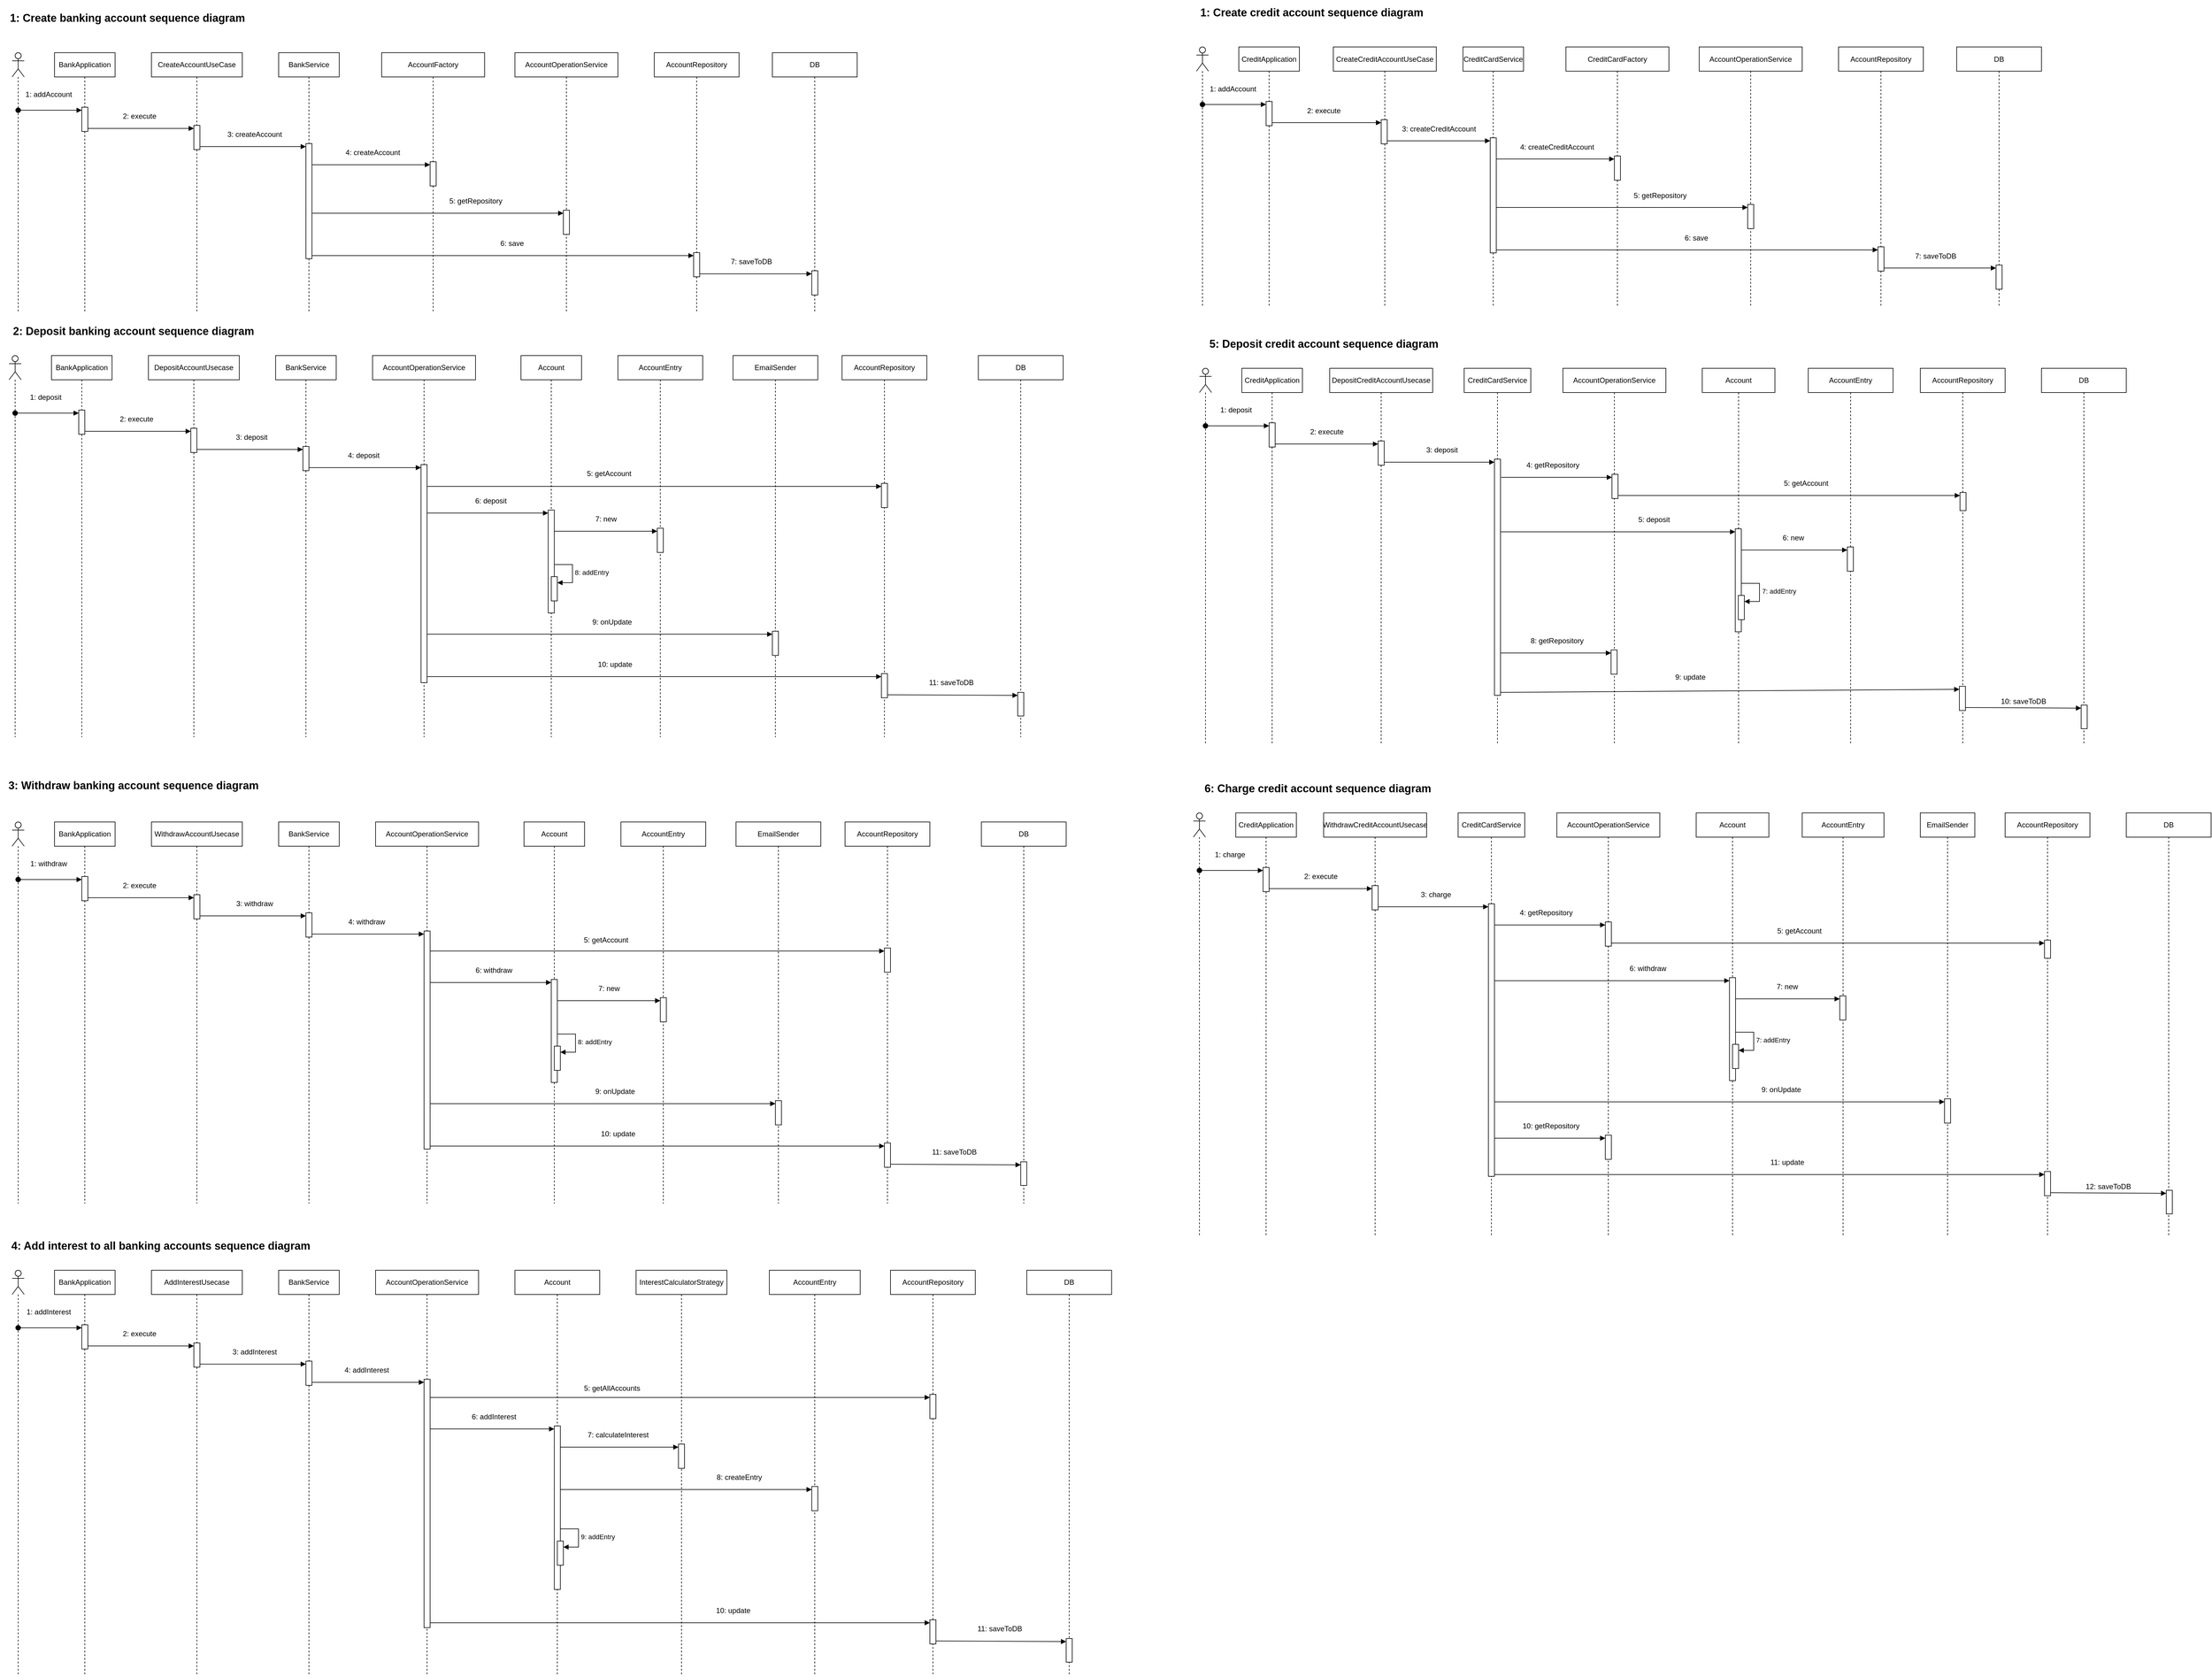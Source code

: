 <mxfile version="24.7.8">
  <diagram name="Page-1" id="svJpkAXVuNqHe-DoPmCq">
    <mxGraphModel dx="1739" dy="784" grid="1" gridSize="10" guides="1" tooltips="1" connect="1" arrows="1" fold="1" page="1" pageScale="1" pageWidth="6000" pageHeight="5000" math="0" shadow="0">
      <root>
        <mxCell id="0" />
        <mxCell id="1" parent="0" />
        <mxCell id="YE1okfd42vqZ9Zn_DNne-98" value="EmailSender" style="shape=umlLifeline;perimeter=lifelinePerimeter;whiteSpace=wrap;html=1;container=1;dropTarget=0;collapsible=0;recursiveResize=0;outlineConnect=0;portConstraint=eastwest;newEdgeStyle={&quot;curved&quot;:0,&quot;rounded&quot;:0};" vertex="1" parent="1">
          <mxGeometry x="3200" y="1385" width="90" height="700" as="geometry" />
        </mxCell>
        <mxCell id="YE1okfd42vqZ9Zn_DNne-30" value="AccountEntry" style="shape=umlLifeline;perimeter=lifelinePerimeter;whiteSpace=wrap;html=1;container=1;dropTarget=0;collapsible=0;recursiveResize=0;outlineConnect=0;portConstraint=eastwest;newEdgeStyle={&quot;curved&quot;:0,&quot;rounded&quot;:0};" vertex="1" parent="1">
          <mxGeometry x="3015" y="651" width="140" height="620" as="geometry" />
        </mxCell>
        <mxCell id="UyypbC459OmCf84SYycg-1" value="BankApplication" style="shape=umlLifeline;perimeter=lifelinePerimeter;whiteSpace=wrap;html=1;container=1;dropTarget=0;collapsible=0;recursiveResize=0;outlineConnect=0;portConstraint=eastwest;newEdgeStyle={&quot;curved&quot;:0,&quot;rounded&quot;:0};" parent="1" vertex="1">
          <mxGeometry x="120" y="130" width="100" height="430" as="geometry" />
        </mxCell>
        <mxCell id="UyypbC459OmCf84SYycg-12" value="" style="html=1;points=[[0,0,0,0,5],[0,1,0,0,-5],[1,0,0,0,5],[1,1,0,0,-5]];perimeter=orthogonalPerimeter;outlineConnect=0;targetShapes=umlLifeline;portConstraint=eastwest;newEdgeStyle={&quot;curved&quot;:0,&quot;rounded&quot;:0};" parent="UyypbC459OmCf84SYycg-1" vertex="1">
          <mxGeometry x="45" y="90" width="10" height="40" as="geometry" />
        </mxCell>
        <mxCell id="UyypbC459OmCf84SYycg-3" value="AccountRepository" style="shape=umlLifeline;perimeter=lifelinePerimeter;whiteSpace=wrap;html=1;container=1;dropTarget=0;collapsible=0;recursiveResize=0;outlineConnect=0;portConstraint=eastwest;newEdgeStyle={&quot;curved&quot;:0,&quot;rounded&quot;:0};" parent="1" vertex="1">
          <mxGeometry x="1110" y="130" width="140" height="430" as="geometry" />
        </mxCell>
        <mxCell id="BAiD5vXmkqKVS3xAQffU-11" value="" style="html=1;points=[[0,0,0,0,5],[0,1,0,0,-5],[1,0,0,0,5],[1,1,0,0,-5]];perimeter=orthogonalPerimeter;outlineConnect=0;targetShapes=umlLifeline;portConstraint=eastwest;newEdgeStyle={&quot;curved&quot;:0,&quot;rounded&quot;:0};" parent="UyypbC459OmCf84SYycg-3" vertex="1">
          <mxGeometry x="65" y="330" width="10" height="40" as="geometry" />
        </mxCell>
        <mxCell id="UyypbC459OmCf84SYycg-4" value="AccountOperationService" style="shape=umlLifeline;perimeter=lifelinePerimeter;whiteSpace=wrap;html=1;container=1;dropTarget=0;collapsible=0;recursiveResize=0;outlineConnect=0;portConstraint=eastwest;newEdgeStyle={&quot;curved&quot;:0,&quot;rounded&quot;:0};" parent="1" vertex="1">
          <mxGeometry x="880" y="130" width="170" height="430" as="geometry" />
        </mxCell>
        <mxCell id="BAiD5vXmkqKVS3xAQffU-6" value="" style="html=1;points=[[0,0,0,0,5],[0,1,0,0,-5],[1,0,0,0,5],[1,1,0,0,-5]];perimeter=orthogonalPerimeter;outlineConnect=0;targetShapes=umlLifeline;portConstraint=eastwest;newEdgeStyle={&quot;curved&quot;:0,&quot;rounded&quot;:0};" parent="UyypbC459OmCf84SYycg-4" vertex="1">
          <mxGeometry x="80" y="260" width="10" height="40" as="geometry" />
        </mxCell>
        <mxCell id="UyypbC459OmCf84SYycg-5" value="BankService" style="shape=umlLifeline;perimeter=lifelinePerimeter;whiteSpace=wrap;html=1;container=1;dropTarget=0;collapsible=0;recursiveResize=0;outlineConnect=0;portConstraint=eastwest;newEdgeStyle={&quot;curved&quot;:0,&quot;rounded&quot;:0};" parent="1" vertex="1">
          <mxGeometry x="490" y="130" width="100" height="430" as="geometry" />
        </mxCell>
        <mxCell id="BAiD5vXmkqKVS3xAQffU-4" value="" style="html=1;points=[[0,0,0,0,5],[0,1,0,0,-5],[1,0,0,0,5],[1,1,0,0,-5]];perimeter=orthogonalPerimeter;outlineConnect=0;targetShapes=umlLifeline;portConstraint=eastwest;newEdgeStyle={&quot;curved&quot;:0,&quot;rounded&quot;:0};" parent="UyypbC459OmCf84SYycg-5" vertex="1">
          <mxGeometry x="45" y="150" width="10" height="190" as="geometry" />
        </mxCell>
        <mxCell id="UyypbC459OmCf84SYycg-6" value="CreateAccountUseCase" style="shape=umlLifeline;perimeter=lifelinePerimeter;whiteSpace=wrap;html=1;container=1;dropTarget=0;collapsible=0;recursiveResize=0;outlineConnect=0;portConstraint=eastwest;newEdgeStyle={&quot;curved&quot;:0,&quot;rounded&quot;:0};" parent="1" vertex="1">
          <mxGeometry x="280" y="130" width="150" height="430" as="geometry" />
        </mxCell>
        <mxCell id="BAiD5vXmkqKVS3xAQffU-1" value="" style="html=1;points=[[0,0,0,0,5],[0,1,0,0,-5],[1,0,0,0,5],[1,1,0,0,-5]];perimeter=orthogonalPerimeter;outlineConnect=0;targetShapes=umlLifeline;portConstraint=eastwest;newEdgeStyle={&quot;curved&quot;:0,&quot;rounded&quot;:0};" parent="UyypbC459OmCf84SYycg-6" vertex="1">
          <mxGeometry x="70" y="120" width="10" height="40" as="geometry" />
        </mxCell>
        <mxCell id="UyypbC459OmCf84SYycg-7" value="" style="shape=umlLifeline;perimeter=lifelinePerimeter;whiteSpace=wrap;html=1;container=1;dropTarget=0;collapsible=0;recursiveResize=0;outlineConnect=0;portConstraint=eastwest;newEdgeStyle={&quot;curved&quot;:0,&quot;rounded&quot;:0};participant=umlActor;" parent="1" vertex="1">
          <mxGeometry x="50" y="130" width="20" height="430" as="geometry" />
        </mxCell>
        <mxCell id="UyypbC459OmCf84SYycg-8" value="" style="html=1;verticalAlign=bottom;startArrow=oval;startFill=1;endArrow=block;startSize=8;curved=0;rounded=0;entryX=0;entryY=0;entryDx=0;entryDy=5;entryPerimeter=0;" parent="1" source="UyypbC459OmCf84SYycg-7" target="UyypbC459OmCf84SYycg-12" edge="1">
          <mxGeometry width="60" relative="1" as="geometry">
            <mxPoint x="80" y="218" as="sourcePoint" />
            <mxPoint x="170" y="218" as="targetPoint" />
            <mxPoint as="offset" />
          </mxGeometry>
        </mxCell>
        <mxCell id="UyypbC459OmCf84SYycg-10" value="1: addAccount" style="text;html=1;align=center;verticalAlign=middle;resizable=0;points=[];autosize=1;strokeColor=none;fillColor=none;" parent="1" vertex="1">
          <mxGeometry x="60" y="184" width="100" height="30" as="geometry" />
        </mxCell>
        <mxCell id="UyypbC459OmCf84SYycg-13" value="" style="endArrow=block;endFill=1;endSize=6;html=1;rounded=0;exitX=1;exitY=1;exitDx=0;exitDy=-5;exitPerimeter=0;startSize=8;entryX=0;entryY=0;entryDx=0;entryDy=5;entryPerimeter=0;" parent="1" source="UyypbC459OmCf84SYycg-12" target="BAiD5vXmkqKVS3xAQffU-1" edge="1">
          <mxGeometry width="160" relative="1" as="geometry">
            <mxPoint x="190" y="250" as="sourcePoint" />
            <mxPoint x="350" y="255" as="targetPoint" />
          </mxGeometry>
        </mxCell>
        <mxCell id="BAiD5vXmkqKVS3xAQffU-2" value="2: execute" style="text;html=1;align=center;verticalAlign=middle;resizable=0;points=[];autosize=1;strokeColor=none;fillColor=none;" parent="1" vertex="1">
          <mxGeometry x="220" y="220" width="80" height="30" as="geometry" />
        </mxCell>
        <mxCell id="BAiD5vXmkqKVS3xAQffU-3" value="" style="endArrow=block;endFill=1;endSize=6;html=1;rounded=0;exitX=1;exitY=1;exitDx=0;exitDy=-5;exitPerimeter=0;startSize=8;entryX=0;entryY=0;entryDx=0;entryDy=5;entryPerimeter=0;" parent="1" source="BAiD5vXmkqKVS3xAQffU-1" target="BAiD5vXmkqKVS3xAQffU-4" edge="1">
          <mxGeometry width="160" relative="1" as="geometry">
            <mxPoint x="370" y="290" as="sourcePoint" />
            <mxPoint x="540" y="290" as="targetPoint" />
          </mxGeometry>
        </mxCell>
        <mxCell id="BAiD5vXmkqKVS3xAQffU-5" value="3: createAccount" style="text;html=1;align=center;verticalAlign=middle;resizable=0;points=[];autosize=1;strokeColor=none;fillColor=none;" parent="1" vertex="1">
          <mxGeometry x="395" y="250" width="110" height="30" as="geometry" />
        </mxCell>
        <mxCell id="BAiD5vXmkqKVS3xAQffU-7" value="" style="endArrow=block;endFill=1;endSize=6;html=1;rounded=0;startSize=8;entryX=0;entryY=0;entryDx=0;entryDy=5;entryPerimeter=0;" parent="1" source="BAiD5vXmkqKVS3xAQffU-4" target="BAiD5vXmkqKVS3xAQffU-112" edge="1">
          <mxGeometry width="160" relative="1" as="geometry">
            <mxPoint x="570" y="315" as="sourcePoint" />
            <mxPoint x="690" y="315" as="targetPoint" />
          </mxGeometry>
        </mxCell>
        <mxCell id="BAiD5vXmkqKVS3xAQffU-9" value="4: createAccount" style="text;html=1;align=center;verticalAlign=middle;resizable=0;points=[];autosize=1;strokeColor=none;fillColor=none;" parent="1" vertex="1">
          <mxGeometry x="590" y="280" width="110" height="30" as="geometry" />
        </mxCell>
        <mxCell id="BAiD5vXmkqKVS3xAQffU-13" value="BankApplication" style="shape=umlLifeline;perimeter=lifelinePerimeter;whiteSpace=wrap;html=1;container=1;dropTarget=0;collapsible=0;recursiveResize=0;outlineConnect=0;portConstraint=eastwest;newEdgeStyle={&quot;curved&quot;:0,&quot;rounded&quot;:0};" parent="1" vertex="1">
          <mxGeometry x="115" y="630" width="100" height="630" as="geometry" />
        </mxCell>
        <mxCell id="BAiD5vXmkqKVS3xAQffU-14" value="" style="html=1;points=[[0,0,0,0,5],[0,1,0,0,-5],[1,0,0,0,5],[1,1,0,0,-5]];perimeter=orthogonalPerimeter;outlineConnect=0;targetShapes=umlLifeline;portConstraint=eastwest;newEdgeStyle={&quot;curved&quot;:0,&quot;rounded&quot;:0};" parent="BAiD5vXmkqKVS3xAQffU-13" vertex="1">
          <mxGeometry x="45" y="90" width="10" height="40" as="geometry" />
        </mxCell>
        <mxCell id="BAiD5vXmkqKVS3xAQffU-15" value="AccountRepository" style="shape=umlLifeline;perimeter=lifelinePerimeter;whiteSpace=wrap;html=1;container=1;dropTarget=0;collapsible=0;recursiveResize=0;outlineConnect=0;portConstraint=eastwest;newEdgeStyle={&quot;curved&quot;:0,&quot;rounded&quot;:0};" parent="1" vertex="1">
          <mxGeometry x="1420" y="630" width="140" height="630" as="geometry" />
        </mxCell>
        <mxCell id="BAiD5vXmkqKVS3xAQffU-16" value="" style="html=1;points=[[0,0,0,0,5],[0,1,0,0,-5],[1,0,0,0,5],[1,1,0,0,-5]];perimeter=orthogonalPerimeter;outlineConnect=0;targetShapes=umlLifeline;portConstraint=eastwest;newEdgeStyle={&quot;curved&quot;:0,&quot;rounded&quot;:0};" parent="BAiD5vXmkqKVS3xAQffU-15" vertex="1">
          <mxGeometry x="65" y="525" width="10" height="40" as="geometry" />
        </mxCell>
        <mxCell id="YE1okfd42vqZ9Zn_DNne-130" value="" style="html=1;points=[[0,0,0,0,5],[0,1,0,0,-5],[1,0,0,0,5],[1,1,0,0,-5]];perimeter=orthogonalPerimeter;outlineConnect=0;targetShapes=umlLifeline;portConstraint=eastwest;newEdgeStyle={&quot;curved&quot;:0,&quot;rounded&quot;:0};" vertex="1" parent="BAiD5vXmkqKVS3xAQffU-15">
          <mxGeometry x="65" y="211" width="10" height="40" as="geometry" />
        </mxCell>
        <mxCell id="BAiD5vXmkqKVS3xAQffU-17" value="AccountOperationService" style="shape=umlLifeline;perimeter=lifelinePerimeter;whiteSpace=wrap;html=1;container=1;dropTarget=0;collapsible=0;recursiveResize=0;outlineConnect=0;portConstraint=eastwest;newEdgeStyle={&quot;curved&quot;:0,&quot;rounded&quot;:0};" parent="1" vertex="1">
          <mxGeometry x="645" y="630" width="170" height="630" as="geometry" />
        </mxCell>
        <mxCell id="BAiD5vXmkqKVS3xAQffU-18" value="" style="html=1;points=[[0,0,0,0,5],[0,1,0,0,-5],[1,0,0,0,5],[1,1,0,0,-5]];perimeter=orthogonalPerimeter;outlineConnect=0;targetShapes=umlLifeline;portConstraint=eastwest;newEdgeStyle={&quot;curved&quot;:0,&quot;rounded&quot;:0};" parent="BAiD5vXmkqKVS3xAQffU-17" vertex="1">
          <mxGeometry x="80" y="180" width="10" height="360" as="geometry" />
        </mxCell>
        <mxCell id="BAiD5vXmkqKVS3xAQffU-19" value="BankService" style="shape=umlLifeline;perimeter=lifelinePerimeter;whiteSpace=wrap;html=1;container=1;dropTarget=0;collapsible=0;recursiveResize=0;outlineConnect=0;portConstraint=eastwest;newEdgeStyle={&quot;curved&quot;:0,&quot;rounded&quot;:0};" parent="1" vertex="1">
          <mxGeometry x="485" y="630" width="100" height="630" as="geometry" />
        </mxCell>
        <mxCell id="BAiD5vXmkqKVS3xAQffU-20" value="" style="html=1;points=[[0,0,0,0,5],[0,1,0,0,-5],[1,0,0,0,5],[1,1,0,0,-5]];perimeter=orthogonalPerimeter;outlineConnect=0;targetShapes=umlLifeline;portConstraint=eastwest;newEdgeStyle={&quot;curved&quot;:0,&quot;rounded&quot;:0};" parent="BAiD5vXmkqKVS3xAQffU-19" vertex="1">
          <mxGeometry x="45" y="150" width="10" height="40" as="geometry" />
        </mxCell>
        <mxCell id="BAiD5vXmkqKVS3xAQffU-21" value="DepositAccountUsecase" style="shape=umlLifeline;perimeter=lifelinePerimeter;whiteSpace=wrap;html=1;container=1;dropTarget=0;collapsible=0;recursiveResize=0;outlineConnect=0;portConstraint=eastwest;newEdgeStyle={&quot;curved&quot;:0,&quot;rounded&quot;:0};" parent="1" vertex="1">
          <mxGeometry x="275" y="630" width="150" height="630" as="geometry" />
        </mxCell>
        <mxCell id="BAiD5vXmkqKVS3xAQffU-22" value="" style="html=1;points=[[0,0,0,0,5],[0,1,0,0,-5],[1,0,0,0,5],[1,1,0,0,-5]];perimeter=orthogonalPerimeter;outlineConnect=0;targetShapes=umlLifeline;portConstraint=eastwest;newEdgeStyle={&quot;curved&quot;:0,&quot;rounded&quot;:0};" parent="BAiD5vXmkqKVS3xAQffU-21" vertex="1">
          <mxGeometry x="70" y="120" width="10" height="40" as="geometry" />
        </mxCell>
        <mxCell id="BAiD5vXmkqKVS3xAQffU-23" value="" style="shape=umlLifeline;perimeter=lifelinePerimeter;whiteSpace=wrap;html=1;container=1;dropTarget=0;collapsible=0;recursiveResize=0;outlineConnect=0;portConstraint=eastwest;newEdgeStyle={&quot;curved&quot;:0,&quot;rounded&quot;:0};participant=umlActor;" parent="1" vertex="1">
          <mxGeometry x="45" y="630" width="20" height="630" as="geometry" />
        </mxCell>
        <mxCell id="BAiD5vXmkqKVS3xAQffU-24" value="" style="html=1;verticalAlign=bottom;startArrow=oval;startFill=1;endArrow=block;startSize=8;curved=0;rounded=0;entryX=0;entryY=0;entryDx=0;entryDy=5;entryPerimeter=0;" parent="1" source="BAiD5vXmkqKVS3xAQffU-23" target="BAiD5vXmkqKVS3xAQffU-14" edge="1">
          <mxGeometry width="60" relative="1" as="geometry">
            <mxPoint x="75" y="718" as="sourcePoint" />
            <mxPoint x="165" y="718" as="targetPoint" />
            <mxPoint as="offset" />
          </mxGeometry>
        </mxCell>
        <mxCell id="BAiD5vXmkqKVS3xAQffU-25" value="1: deposit" style="text;html=1;align=center;verticalAlign=middle;resizable=0;points=[];autosize=1;strokeColor=none;fillColor=none;" parent="1" vertex="1">
          <mxGeometry x="65" y="684" width="80" height="30" as="geometry" />
        </mxCell>
        <mxCell id="BAiD5vXmkqKVS3xAQffU-26" value="" style="endArrow=block;endFill=1;endSize=6;html=1;rounded=0;exitX=1;exitY=1;exitDx=0;exitDy=-5;exitPerimeter=0;startSize=8;entryX=0;entryY=0;entryDx=0;entryDy=5;entryPerimeter=0;" parent="1" source="BAiD5vXmkqKVS3xAQffU-14" target="BAiD5vXmkqKVS3xAQffU-22" edge="1">
          <mxGeometry width="160" relative="1" as="geometry">
            <mxPoint x="185" y="750" as="sourcePoint" />
            <mxPoint x="345" y="755" as="targetPoint" />
          </mxGeometry>
        </mxCell>
        <mxCell id="BAiD5vXmkqKVS3xAQffU-27" value="2: execute" style="text;html=1;align=center;verticalAlign=middle;resizable=0;points=[];autosize=1;strokeColor=none;fillColor=none;" parent="1" vertex="1">
          <mxGeometry x="215" y="720" width="80" height="30" as="geometry" />
        </mxCell>
        <mxCell id="BAiD5vXmkqKVS3xAQffU-28" value="" style="endArrow=block;endFill=1;endSize=6;html=1;rounded=0;exitX=1;exitY=1;exitDx=0;exitDy=-5;exitPerimeter=0;startSize=8;entryX=0;entryY=0;entryDx=0;entryDy=5;entryPerimeter=0;" parent="1" source="BAiD5vXmkqKVS3xAQffU-22" target="BAiD5vXmkqKVS3xAQffU-20" edge="1">
          <mxGeometry width="160" relative="1" as="geometry">
            <mxPoint x="365" y="790" as="sourcePoint" />
            <mxPoint x="535" y="790" as="targetPoint" />
          </mxGeometry>
        </mxCell>
        <mxCell id="BAiD5vXmkqKVS3xAQffU-29" value="3: deposit" style="text;html=1;align=center;verticalAlign=middle;resizable=0;points=[];autosize=1;strokeColor=none;fillColor=none;" parent="1" vertex="1">
          <mxGeometry x="405" y="750" width="80" height="30" as="geometry" />
        </mxCell>
        <mxCell id="BAiD5vXmkqKVS3xAQffU-30" value="" style="endArrow=block;endFill=1;endSize=6;html=1;rounded=0;exitX=1;exitY=1;exitDx=0;exitDy=-5;exitPerimeter=0;startSize=8;entryX=0;entryY=0;entryDx=0;entryDy=5;entryPerimeter=0;" parent="1" source="BAiD5vXmkqKVS3xAQffU-20" target="BAiD5vXmkqKVS3xAQffU-18" edge="1">
          <mxGeometry width="160" relative="1" as="geometry">
            <mxPoint x="555" y="821" as="sourcePoint" />
            <mxPoint x="735" y="820" as="targetPoint" />
          </mxGeometry>
        </mxCell>
        <mxCell id="BAiD5vXmkqKVS3xAQffU-31" value="4: deposit" style="text;html=1;align=center;verticalAlign=middle;resizable=0;points=[];autosize=1;strokeColor=none;fillColor=none;" parent="1" vertex="1">
          <mxGeometry x="590" y="780" width="80" height="30" as="geometry" />
        </mxCell>
        <mxCell id="BAiD5vXmkqKVS3xAQffU-32" value="" style="endArrow=block;endFill=1;endSize=6;html=1;rounded=0;startSize=8;entryX=0;entryY=0;entryDx=0;entryDy=5;entryPerimeter=0;" parent="1" target="BAiD5vXmkqKVS3xAQffU-140" edge="1">
          <mxGeometry width="160" relative="1" as="geometry">
            <mxPoint x="735" y="890" as="sourcePoint" />
            <mxPoint x="880" y="890" as="targetPoint" />
          </mxGeometry>
        </mxCell>
        <mxCell id="BAiD5vXmkqKVS3xAQffU-33" value="6: deposit" style="text;html=1;align=center;verticalAlign=middle;resizable=0;points=[];autosize=1;strokeColor=none;fillColor=none;" parent="1" vertex="1">
          <mxGeometry x="800" y="855" width="80" height="30" as="geometry" />
        </mxCell>
        <mxCell id="BAiD5vXmkqKVS3xAQffU-76" value="BankApplication" style="shape=umlLifeline;perimeter=lifelinePerimeter;whiteSpace=wrap;html=1;container=1;dropTarget=0;collapsible=0;recursiveResize=0;outlineConnect=0;portConstraint=eastwest;newEdgeStyle={&quot;curved&quot;:0,&quot;rounded&quot;:0};" parent="1" vertex="1">
          <mxGeometry x="120" y="2140" width="100" height="670" as="geometry" />
        </mxCell>
        <mxCell id="BAiD5vXmkqKVS3xAQffU-77" value="" style="html=1;points=[[0,0,0,0,5],[0,1,0,0,-5],[1,0,0,0,5],[1,1,0,0,-5]];perimeter=orthogonalPerimeter;outlineConnect=0;targetShapes=umlLifeline;portConstraint=eastwest;newEdgeStyle={&quot;curved&quot;:0,&quot;rounded&quot;:0};" parent="BAiD5vXmkqKVS3xAQffU-76" vertex="1">
          <mxGeometry x="45" y="90" width="10" height="40" as="geometry" />
        </mxCell>
        <mxCell id="BAiD5vXmkqKVS3xAQffU-78" value="Account" style="shape=umlLifeline;perimeter=lifelinePerimeter;whiteSpace=wrap;html=1;container=1;dropTarget=0;collapsible=0;recursiveResize=0;outlineConnect=0;portConstraint=eastwest;newEdgeStyle={&quot;curved&quot;:0,&quot;rounded&quot;:0};" parent="1" vertex="1">
          <mxGeometry x="880" y="2140" width="140" height="670" as="geometry" />
        </mxCell>
        <mxCell id="BAiD5vXmkqKVS3xAQffU-79" value="" style="html=1;points=[[0,0,0,0,5],[0,1,0,0,-5],[1,0,0,0,5],[1,1,0,0,-5]];perimeter=orthogonalPerimeter;outlineConnect=0;targetShapes=umlLifeline;portConstraint=eastwest;newEdgeStyle={&quot;curved&quot;:0,&quot;rounded&quot;:0};" parent="BAiD5vXmkqKVS3xAQffU-78" vertex="1">
          <mxGeometry x="65" y="257" width="10" height="270" as="geometry" />
        </mxCell>
        <mxCell id="BAiD5vXmkqKVS3xAQffU-109" value="" style="html=1;points=[[0,0,0,0,5],[0,1,0,0,-5],[1,0,0,0,5],[1,1,0,0,-5]];perimeter=orthogonalPerimeter;outlineConnect=0;targetShapes=umlLifeline;portConstraint=eastwest;newEdgeStyle={&quot;curved&quot;:0,&quot;rounded&quot;:0};" parent="BAiD5vXmkqKVS3xAQffU-78" vertex="1">
          <mxGeometry x="70" y="447" width="10" height="40" as="geometry" />
        </mxCell>
        <mxCell id="BAiD5vXmkqKVS3xAQffU-110" value="9: addEntry" style="html=1;align=left;spacingLeft=2;endArrow=block;rounded=0;edgeStyle=orthogonalEdgeStyle;curved=0;rounded=0;" parent="BAiD5vXmkqKVS3xAQffU-78" target="BAiD5vXmkqKVS3xAQffU-109" edge="1">
          <mxGeometry relative="1" as="geometry">
            <mxPoint x="75" y="427" as="sourcePoint" />
            <Array as="points">
              <mxPoint x="105" y="457" />
            </Array>
            <mxPoint as="offset" />
          </mxGeometry>
        </mxCell>
        <mxCell id="BAiD5vXmkqKVS3xAQffU-80" value="AccountOperationService" style="shape=umlLifeline;perimeter=lifelinePerimeter;whiteSpace=wrap;html=1;container=1;dropTarget=0;collapsible=0;recursiveResize=0;outlineConnect=0;portConstraint=eastwest;newEdgeStyle={&quot;curved&quot;:0,&quot;rounded&quot;:0};" parent="1" vertex="1">
          <mxGeometry x="650" y="2140" width="170" height="670" as="geometry" />
        </mxCell>
        <mxCell id="BAiD5vXmkqKVS3xAQffU-81" value="" style="html=1;points=[[0,0,0,0,5],[0,1,0,0,-5],[1,0,0,0,5],[1,1,0,0,-5]];perimeter=orthogonalPerimeter;outlineConnect=0;targetShapes=umlLifeline;portConstraint=eastwest;newEdgeStyle={&quot;curved&quot;:0,&quot;rounded&quot;:0};" parent="BAiD5vXmkqKVS3xAQffU-80" vertex="1">
          <mxGeometry x="80" y="180" width="10" height="410" as="geometry" />
        </mxCell>
        <mxCell id="BAiD5vXmkqKVS3xAQffU-82" value="BankService" style="shape=umlLifeline;perimeter=lifelinePerimeter;whiteSpace=wrap;html=1;container=1;dropTarget=0;collapsible=0;recursiveResize=0;outlineConnect=0;portConstraint=eastwest;newEdgeStyle={&quot;curved&quot;:0,&quot;rounded&quot;:0};" parent="1" vertex="1">
          <mxGeometry x="490" y="2140" width="100" height="670" as="geometry" />
        </mxCell>
        <mxCell id="BAiD5vXmkqKVS3xAQffU-83" value="" style="html=1;points=[[0,0,0,0,5],[0,1,0,0,-5],[1,0,0,0,5],[1,1,0,0,-5]];perimeter=orthogonalPerimeter;outlineConnect=0;targetShapes=umlLifeline;portConstraint=eastwest;newEdgeStyle={&quot;curved&quot;:0,&quot;rounded&quot;:0};" parent="BAiD5vXmkqKVS3xAQffU-82" vertex="1">
          <mxGeometry x="45" y="150" width="10" height="40" as="geometry" />
        </mxCell>
        <mxCell id="BAiD5vXmkqKVS3xAQffU-84" value="AddInterestUsecase" style="shape=umlLifeline;perimeter=lifelinePerimeter;whiteSpace=wrap;html=1;container=1;dropTarget=0;collapsible=0;recursiveResize=0;outlineConnect=0;portConstraint=eastwest;newEdgeStyle={&quot;curved&quot;:0,&quot;rounded&quot;:0};" parent="1" vertex="1">
          <mxGeometry x="280" y="2140" width="150" height="670" as="geometry" />
        </mxCell>
        <mxCell id="BAiD5vXmkqKVS3xAQffU-85" value="" style="html=1;points=[[0,0,0,0,5],[0,1,0,0,-5],[1,0,0,0,5],[1,1,0,0,-5]];perimeter=orthogonalPerimeter;outlineConnect=0;targetShapes=umlLifeline;portConstraint=eastwest;newEdgeStyle={&quot;curved&quot;:0,&quot;rounded&quot;:0};" parent="BAiD5vXmkqKVS3xAQffU-84" vertex="1">
          <mxGeometry x="70" y="120" width="10" height="40" as="geometry" />
        </mxCell>
        <mxCell id="BAiD5vXmkqKVS3xAQffU-86" value="" style="shape=umlLifeline;perimeter=lifelinePerimeter;whiteSpace=wrap;html=1;container=1;dropTarget=0;collapsible=0;recursiveResize=0;outlineConnect=0;portConstraint=eastwest;newEdgeStyle={&quot;curved&quot;:0,&quot;rounded&quot;:0};participant=umlActor;" parent="1" vertex="1">
          <mxGeometry x="50" y="2140" width="20" height="670" as="geometry" />
        </mxCell>
        <mxCell id="BAiD5vXmkqKVS3xAQffU-87" value="" style="html=1;verticalAlign=bottom;startArrow=oval;startFill=1;endArrow=block;startSize=8;curved=0;rounded=0;entryX=0;entryY=0;entryDx=0;entryDy=5;entryPerimeter=0;" parent="1" source="BAiD5vXmkqKVS3xAQffU-86" target="BAiD5vXmkqKVS3xAQffU-77" edge="1">
          <mxGeometry width="60" relative="1" as="geometry">
            <mxPoint x="80" y="2228" as="sourcePoint" />
            <mxPoint x="170" y="2228" as="targetPoint" />
            <mxPoint as="offset" />
          </mxGeometry>
        </mxCell>
        <mxCell id="BAiD5vXmkqKVS3xAQffU-88" value="1: addInterest" style="text;html=1;align=center;verticalAlign=middle;resizable=0;points=[];autosize=1;strokeColor=none;fillColor=none;" parent="1" vertex="1">
          <mxGeometry x="60" y="2194" width="100" height="30" as="geometry" />
        </mxCell>
        <mxCell id="BAiD5vXmkqKVS3xAQffU-89" value="" style="endArrow=block;endFill=1;endSize=6;html=1;rounded=0;exitX=1;exitY=1;exitDx=0;exitDy=-5;exitPerimeter=0;startSize=8;entryX=0;entryY=0;entryDx=0;entryDy=5;entryPerimeter=0;" parent="1" source="BAiD5vXmkqKVS3xAQffU-77" target="BAiD5vXmkqKVS3xAQffU-85" edge="1">
          <mxGeometry width="160" relative="1" as="geometry">
            <mxPoint x="190" y="2260" as="sourcePoint" />
            <mxPoint x="350" y="2265" as="targetPoint" />
          </mxGeometry>
        </mxCell>
        <mxCell id="BAiD5vXmkqKVS3xAQffU-90" value="2: execute" style="text;html=1;align=center;verticalAlign=middle;resizable=0;points=[];autosize=1;strokeColor=none;fillColor=none;" parent="1" vertex="1">
          <mxGeometry x="220" y="2230" width="80" height="30" as="geometry" />
        </mxCell>
        <mxCell id="BAiD5vXmkqKVS3xAQffU-91" value="" style="endArrow=block;endFill=1;endSize=6;html=1;rounded=0;exitX=1;exitY=1;exitDx=0;exitDy=-5;exitPerimeter=0;startSize=8;entryX=0;entryY=0;entryDx=0;entryDy=5;entryPerimeter=0;" parent="1" source="BAiD5vXmkqKVS3xAQffU-85" target="BAiD5vXmkqKVS3xAQffU-83" edge="1">
          <mxGeometry width="160" relative="1" as="geometry">
            <mxPoint x="370" y="2300" as="sourcePoint" />
            <mxPoint x="540" y="2300" as="targetPoint" />
          </mxGeometry>
        </mxCell>
        <mxCell id="BAiD5vXmkqKVS3xAQffU-92" value="3: addInterest" style="text;html=1;align=center;verticalAlign=middle;resizable=0;points=[];autosize=1;strokeColor=none;fillColor=none;" parent="1" vertex="1">
          <mxGeometry x="400" y="2260" width="100" height="30" as="geometry" />
        </mxCell>
        <mxCell id="BAiD5vXmkqKVS3xAQffU-93" value="" style="endArrow=block;endFill=1;endSize=6;html=1;rounded=0;startSize=8;entryX=0;entryY=0;entryDx=0;entryDy=5;entryPerimeter=0;exitX=1;exitY=1;exitDx=0;exitDy=-5;exitPerimeter=0;" parent="1" source="BAiD5vXmkqKVS3xAQffU-83" target="BAiD5vXmkqKVS3xAQffU-81" edge="1">
          <mxGeometry width="160" relative="1" as="geometry">
            <mxPoint x="570" y="2325" as="sourcePoint" />
            <mxPoint x="740" y="2330" as="targetPoint" />
          </mxGeometry>
        </mxCell>
        <mxCell id="BAiD5vXmkqKVS3xAQffU-94" value="4: addInterest" style="text;html=1;align=center;verticalAlign=middle;resizable=0;points=[];autosize=1;strokeColor=none;fillColor=none;" parent="1" vertex="1">
          <mxGeometry x="585" y="2290" width="100" height="30" as="geometry" />
        </mxCell>
        <mxCell id="BAiD5vXmkqKVS3xAQffU-95" value="" style="endArrow=block;endFill=1;endSize=6;html=1;rounded=0;startSize=8;entryX=0;entryY=0;entryDx=0;entryDy=5;entryPerimeter=0;" parent="1" target="BAiD5vXmkqKVS3xAQffU-79" edge="1">
          <mxGeometry width="160" relative="1" as="geometry">
            <mxPoint x="740" y="2402" as="sourcePoint" />
            <mxPoint x="935" y="2397" as="targetPoint" />
          </mxGeometry>
        </mxCell>
        <mxCell id="BAiD5vXmkqKVS3xAQffU-96" value="6: addInterest" style="text;html=1;align=center;verticalAlign=middle;resizable=0;points=[];autosize=1;strokeColor=none;fillColor=none;" parent="1" vertex="1">
          <mxGeometry x="795" y="2367" width="100" height="30" as="geometry" />
        </mxCell>
        <mxCell id="BAiD5vXmkqKVS3xAQffU-97" value="InterestCalculatorStrategy" style="shape=umlLifeline;perimeter=lifelinePerimeter;whiteSpace=wrap;html=1;container=1;dropTarget=0;collapsible=0;recursiveResize=0;outlineConnect=0;portConstraint=eastwest;newEdgeStyle={&quot;curved&quot;:0,&quot;rounded&quot;:0};" parent="1" vertex="1">
          <mxGeometry x="1080" y="2140" width="150" height="670" as="geometry" />
        </mxCell>
        <mxCell id="BAiD5vXmkqKVS3xAQffU-98" value="" style="html=1;points=[[0,0,0,0,5],[0,1,0,0,-5],[1,0,0,0,5],[1,1,0,0,-5]];perimeter=orthogonalPerimeter;outlineConnect=0;targetShapes=umlLifeline;portConstraint=eastwest;newEdgeStyle={&quot;curved&quot;:0,&quot;rounded&quot;:0};" parent="BAiD5vXmkqKVS3xAQffU-97" vertex="1">
          <mxGeometry x="70" y="287" width="10" height="40" as="geometry" />
        </mxCell>
        <mxCell id="BAiD5vXmkqKVS3xAQffU-101" value="" style="endArrow=block;endFill=1;endSize=6;html=1;rounded=0;startSize=8;entryX=0;entryY=0;entryDx=0;entryDy=5;entryPerimeter=0;" parent="1" source="BAiD5vXmkqKVS3xAQffU-79" target="BAiD5vXmkqKVS3xAQffU-98" edge="1">
          <mxGeometry width="160" relative="1" as="geometry">
            <mxPoint x="960" y="2432" as="sourcePoint" />
            <mxPoint x="1120" y="2432" as="targetPoint" />
          </mxGeometry>
        </mxCell>
        <mxCell id="BAiD5vXmkqKVS3xAQffU-102" value="7: calculateInterest" style="text;html=1;align=center;verticalAlign=middle;resizable=0;points=[];autosize=1;strokeColor=none;fillColor=none;" parent="1" vertex="1">
          <mxGeometry x="990" y="2397" width="120" height="30" as="geometry" />
        </mxCell>
        <mxCell id="BAiD5vXmkqKVS3xAQffU-103" value="AccountEntry" style="shape=umlLifeline;perimeter=lifelinePerimeter;whiteSpace=wrap;html=1;container=1;dropTarget=0;collapsible=0;recursiveResize=0;outlineConnect=0;portConstraint=eastwest;newEdgeStyle={&quot;curved&quot;:0,&quot;rounded&quot;:0};" parent="1" vertex="1">
          <mxGeometry x="1300" y="2140" width="150" height="670" as="geometry" />
        </mxCell>
        <mxCell id="BAiD5vXmkqKVS3xAQffU-104" value="" style="html=1;points=[[0,0,0,0,5],[0,1,0,0,-5],[1,0,0,0,5],[1,1,0,0,-5]];perimeter=orthogonalPerimeter;outlineConnect=0;targetShapes=umlLifeline;portConstraint=eastwest;newEdgeStyle={&quot;curved&quot;:0,&quot;rounded&quot;:0};" parent="BAiD5vXmkqKVS3xAQffU-103" vertex="1">
          <mxGeometry x="70" y="357" width="10" height="40" as="geometry" />
        </mxCell>
        <mxCell id="BAiD5vXmkqKVS3xAQffU-105" value="" style="endArrow=block;endFill=1;endSize=6;html=1;rounded=0;startSize=8;entryX=0;entryY=0;entryDx=0;entryDy=5;entryPerimeter=0;" parent="1" source="BAiD5vXmkqKVS3xAQffU-79" target="BAiD5vXmkqKVS3xAQffU-104" edge="1">
          <mxGeometry width="160" relative="1" as="geometry">
            <mxPoint x="1160" y="2507" as="sourcePoint" />
            <mxPoint x="1355" y="2507" as="targetPoint" />
          </mxGeometry>
        </mxCell>
        <mxCell id="BAiD5vXmkqKVS3xAQffU-106" value="8: createEntry" style="text;html=1;align=center;verticalAlign=middle;resizable=0;points=[];autosize=1;strokeColor=none;fillColor=none;" parent="1" vertex="1">
          <mxGeometry x="1200" y="2467" width="100" height="30" as="geometry" />
        </mxCell>
        <mxCell id="BAiD5vXmkqKVS3xAQffU-111" value="AccountFactory" style="shape=umlLifeline;perimeter=lifelinePerimeter;whiteSpace=wrap;html=1;container=1;dropTarget=0;collapsible=0;recursiveResize=0;outlineConnect=0;portConstraint=eastwest;newEdgeStyle={&quot;curved&quot;:0,&quot;rounded&quot;:0};" parent="1" vertex="1">
          <mxGeometry x="660" y="130" width="170" height="430" as="geometry" />
        </mxCell>
        <mxCell id="BAiD5vXmkqKVS3xAQffU-112" value="" style="html=1;points=[[0,0,0,0,5],[0,1,0,0,-5],[1,0,0,0,5],[1,1,0,0,-5]];perimeter=orthogonalPerimeter;outlineConnect=0;targetShapes=umlLifeline;portConstraint=eastwest;newEdgeStyle={&quot;curved&quot;:0,&quot;rounded&quot;:0};" parent="BAiD5vXmkqKVS3xAQffU-111" vertex="1">
          <mxGeometry x="80" y="180" width="10" height="40" as="geometry" />
        </mxCell>
        <mxCell id="BAiD5vXmkqKVS3xAQffU-114" value="" style="endArrow=block;endFill=1;endSize=6;html=1;rounded=0;startSize=8;entryX=0;entryY=0;entryDx=0;entryDy=5;entryPerimeter=0;" parent="1" source="BAiD5vXmkqKVS3xAQffU-4" target="BAiD5vXmkqKVS3xAQffU-6" edge="1">
          <mxGeometry width="160" relative="1" as="geometry">
            <mxPoint x="560" y="380" as="sourcePoint" />
            <mxPoint x="755" y="380" as="targetPoint" />
          </mxGeometry>
        </mxCell>
        <mxCell id="BAiD5vXmkqKVS3xAQffU-115" value="5: getRepository" style="text;html=1;align=center;verticalAlign=middle;resizable=0;points=[];autosize=1;strokeColor=none;fillColor=none;" parent="1" vertex="1">
          <mxGeometry x="760" y="360" width="110" height="30" as="geometry" />
        </mxCell>
        <mxCell id="BAiD5vXmkqKVS3xAQffU-121" value="DB" style="shape=umlLifeline;perimeter=lifelinePerimeter;whiteSpace=wrap;html=1;container=1;dropTarget=0;collapsible=0;recursiveResize=0;outlineConnect=0;portConstraint=eastwest;newEdgeStyle={&quot;curved&quot;:0,&quot;rounded&quot;:0};" parent="1" vertex="1">
          <mxGeometry x="1645" y="630" width="140" height="630" as="geometry" />
        </mxCell>
        <mxCell id="BAiD5vXmkqKVS3xAQffU-119" value="" style="html=1;points=[[0,0,0,0,5],[0,1,0,0,-5],[1,0,0,0,5],[1,1,0,0,-5]];perimeter=orthogonalPerimeter;outlineConnect=0;targetShapes=umlLifeline;portConstraint=eastwest;newEdgeStyle={&quot;curved&quot;:0,&quot;rounded&quot;:0};" parent="BAiD5vXmkqKVS3xAQffU-121" vertex="1">
          <mxGeometry x="65" y="556" width="10" height="39" as="geometry" />
        </mxCell>
        <mxCell id="BAiD5vXmkqKVS3xAQffU-125" value="" style="endArrow=block;endFill=1;endSize=6;html=1;rounded=0;startSize=8;entryX=0;entryY=0;entryDx=0;entryDy=5;entryPerimeter=0;exitX=1;exitY=1;exitDx=0;exitDy=-5;exitPerimeter=0;" parent="1" source="BAiD5vXmkqKVS3xAQffU-16" target="BAiD5vXmkqKVS3xAQffU-119" edge="1">
          <mxGeometry width="160" relative="1" as="geometry">
            <mxPoint x="1505" y="1205" as="sourcePoint" />
            <mxPoint x="1710" y="1205" as="targetPoint" />
          </mxGeometry>
        </mxCell>
        <mxCell id="BAiD5vXmkqKVS3xAQffU-126" value="11: saveToDB" style="text;html=1;align=center;verticalAlign=middle;resizable=0;points=[];autosize=1;strokeColor=none;fillColor=none;" parent="1" vertex="1">
          <mxGeometry x="1550" y="1155" width="100" height="30" as="geometry" />
        </mxCell>
        <mxCell id="BAiD5vXmkqKVS3xAQffU-127" value="" style="endArrow=block;endFill=1;endSize=6;html=1;rounded=0;startSize=8;entryX=0;entryY=0;entryDx=0;entryDy=5;entryPerimeter=0;" parent="1" source="BAiD5vXmkqKVS3xAQffU-4" target="BAiD5vXmkqKVS3xAQffU-11" edge="1">
          <mxGeometry width="160" relative="1" as="geometry">
            <mxPoint x="550" y="470" as="sourcePoint" />
            <mxPoint x="965" y="470" as="targetPoint" />
          </mxGeometry>
        </mxCell>
        <mxCell id="BAiD5vXmkqKVS3xAQffU-128" value="6: save" style="text;html=1;align=center;verticalAlign=middle;resizable=0;points=[];autosize=1;strokeColor=none;fillColor=none;" parent="1" vertex="1">
          <mxGeometry x="845" y="430" width="60" height="30" as="geometry" />
        </mxCell>
        <mxCell id="BAiD5vXmkqKVS3xAQffU-131" value="DB" style="shape=umlLifeline;perimeter=lifelinePerimeter;whiteSpace=wrap;html=1;container=1;dropTarget=0;collapsible=0;recursiveResize=0;outlineConnect=0;portConstraint=eastwest;newEdgeStyle={&quot;curved&quot;:0,&quot;rounded&quot;:0};" parent="1" vertex="1">
          <mxGeometry x="1305" y="130" width="140" height="430" as="geometry" />
        </mxCell>
        <mxCell id="BAiD5vXmkqKVS3xAQffU-132" value="" style="html=1;points=[[0,0,0,0,5],[0,1,0,0,-5],[1,0,0,0,5],[1,1,0,0,-5]];perimeter=orthogonalPerimeter;outlineConnect=0;targetShapes=umlLifeline;portConstraint=eastwest;newEdgeStyle={&quot;curved&quot;:0,&quot;rounded&quot;:0};" parent="BAiD5vXmkqKVS3xAQffU-131" vertex="1">
          <mxGeometry x="65" y="360" width="10" height="40" as="geometry" />
        </mxCell>
        <mxCell id="BAiD5vXmkqKVS3xAQffU-133" value="" style="endArrow=block;endFill=1;endSize=6;html=1;rounded=0;exitX=1;exitY=1;exitDx=0;exitDy=-5;exitPerimeter=0;startSize=8;entryX=0;entryY=0;entryDx=0;entryDy=5;entryPerimeter=0;" parent="1" source="BAiD5vXmkqKVS3xAQffU-11" target="BAiD5vXmkqKVS3xAQffU-132" edge="1">
          <mxGeometry width="160" relative="1" as="geometry">
            <mxPoint x="1190" y="490" as="sourcePoint" />
            <mxPoint x="1370" y="495" as="targetPoint" />
          </mxGeometry>
        </mxCell>
        <mxCell id="BAiD5vXmkqKVS3xAQffU-134" value="7: saveToDB" style="text;html=1;align=center;verticalAlign=middle;resizable=0;points=[];autosize=1;strokeColor=none;fillColor=none;" parent="1" vertex="1">
          <mxGeometry x="1225" y="460" width="90" height="30" as="geometry" />
        </mxCell>
        <mxCell id="BAiD5vXmkqKVS3xAQffU-139" value="Account" style="shape=umlLifeline;perimeter=lifelinePerimeter;whiteSpace=wrap;html=1;container=1;dropTarget=0;collapsible=0;recursiveResize=0;outlineConnect=0;portConstraint=eastwest;newEdgeStyle={&quot;curved&quot;:0,&quot;rounded&quot;:0};" parent="1" vertex="1">
          <mxGeometry x="890" y="630" width="100" height="630" as="geometry" />
        </mxCell>
        <mxCell id="BAiD5vXmkqKVS3xAQffU-140" value="" style="html=1;points=[[0,0,0,0,5],[0,1,0,0,-5],[1,0,0,0,5],[1,1,0,0,-5]];perimeter=orthogonalPerimeter;outlineConnect=0;targetShapes=umlLifeline;portConstraint=eastwest;newEdgeStyle={&quot;curved&quot;:0,&quot;rounded&quot;:0};" parent="BAiD5vXmkqKVS3xAQffU-139" vertex="1">
          <mxGeometry x="45" y="255" width="10" height="170" as="geometry" />
        </mxCell>
        <mxCell id="BAiD5vXmkqKVS3xAQffU-145" value="" style="html=1;points=[[0,0,0,0,5],[0,1,0,0,-5],[1,0,0,0,5],[1,1,0,0,-5]];perimeter=orthogonalPerimeter;outlineConnect=0;targetShapes=umlLifeline;portConstraint=eastwest;newEdgeStyle={&quot;curved&quot;:0,&quot;rounded&quot;:0};" parent="BAiD5vXmkqKVS3xAQffU-139" vertex="1">
          <mxGeometry x="50" y="365" width="10" height="40" as="geometry" />
        </mxCell>
        <mxCell id="BAiD5vXmkqKVS3xAQffU-146" value="8: addEntry" style="html=1;align=left;spacingLeft=2;endArrow=block;rounded=0;edgeStyle=orthogonalEdgeStyle;curved=0;rounded=0;" parent="BAiD5vXmkqKVS3xAQffU-139" target="BAiD5vXmkqKVS3xAQffU-145" edge="1">
          <mxGeometry relative="1" as="geometry">
            <mxPoint x="55" y="345" as="sourcePoint" />
            <Array as="points">
              <mxPoint x="85" y="375" />
            </Array>
          </mxGeometry>
        </mxCell>
        <mxCell id="BAiD5vXmkqKVS3xAQffU-141" value="AccountEntry" style="shape=umlLifeline;perimeter=lifelinePerimeter;whiteSpace=wrap;html=1;container=1;dropTarget=0;collapsible=0;recursiveResize=0;outlineConnect=0;portConstraint=eastwest;newEdgeStyle={&quot;curved&quot;:0,&quot;rounded&quot;:0};" parent="1" vertex="1">
          <mxGeometry x="1050" y="630" width="140" height="630" as="geometry" />
        </mxCell>
        <mxCell id="BAiD5vXmkqKVS3xAQffU-142" value="" style="html=1;points=[[0,0,0,0,5],[0,1,0,0,-5],[1,0,0,0,5],[1,1,0,0,-5]];perimeter=orthogonalPerimeter;outlineConnect=0;targetShapes=umlLifeline;portConstraint=eastwest;newEdgeStyle={&quot;curved&quot;:0,&quot;rounded&quot;:0};" parent="BAiD5vXmkqKVS3xAQffU-141" vertex="1">
          <mxGeometry x="65" y="285" width="10" height="40" as="geometry" />
        </mxCell>
        <mxCell id="BAiD5vXmkqKVS3xAQffU-143" value="" style="endArrow=block;endFill=1;endSize=6;html=1;rounded=0;startSize=8;entryX=0;entryY=0;entryDx=0;entryDy=5;entryPerimeter=0;" parent="1" source="BAiD5vXmkqKVS3xAQffU-140" target="BAiD5vXmkqKVS3xAQffU-142" edge="1">
          <mxGeometry width="160" relative="1" as="geometry">
            <mxPoint x="1010" y="875" as="sourcePoint" />
            <mxPoint x="1215" y="875" as="targetPoint" />
          </mxGeometry>
        </mxCell>
        <mxCell id="BAiD5vXmkqKVS3xAQffU-144" value="7: new" style="text;html=1;align=center;verticalAlign=middle;resizable=0;points=[];autosize=1;strokeColor=none;fillColor=none;" parent="1" vertex="1">
          <mxGeometry x="1000" y="885" width="60" height="30" as="geometry" />
        </mxCell>
        <mxCell id="BAiD5vXmkqKVS3xAQffU-147" value="EmailSender" style="shape=umlLifeline;perimeter=lifelinePerimeter;whiteSpace=wrap;html=1;container=1;dropTarget=0;collapsible=0;recursiveResize=0;outlineConnect=0;portConstraint=eastwest;newEdgeStyle={&quot;curved&quot;:0,&quot;rounded&quot;:0};" parent="1" vertex="1">
          <mxGeometry x="1240" y="630" width="140" height="630" as="geometry" />
        </mxCell>
        <mxCell id="BAiD5vXmkqKVS3xAQffU-148" value="" style="html=1;points=[[0,0,0,0,5],[0,1,0,0,-5],[1,0,0,0,5],[1,1,0,0,-5]];perimeter=orthogonalPerimeter;outlineConnect=0;targetShapes=umlLifeline;portConstraint=eastwest;newEdgeStyle={&quot;curved&quot;:0,&quot;rounded&quot;:0};" parent="BAiD5vXmkqKVS3xAQffU-147" vertex="1">
          <mxGeometry x="65" y="455" width="10" height="40" as="geometry" />
        </mxCell>
        <mxCell id="BAiD5vXmkqKVS3xAQffU-149" value="" style="endArrow=block;endFill=1;endSize=6;html=1;rounded=0;startSize=8;entryX=0;entryY=0;entryDx=0;entryDy=5;entryPerimeter=0;" parent="1" target="BAiD5vXmkqKVS3xAQffU-148" edge="1">
          <mxGeometry width="160" relative="1" as="geometry">
            <mxPoint x="735" y="1090" as="sourcePoint" />
            <mxPoint x="925" y="1095" as="targetPoint" />
          </mxGeometry>
        </mxCell>
        <mxCell id="BAiD5vXmkqKVS3xAQffU-150" value="9: onUpdate" style="text;html=1;align=center;verticalAlign=middle;resizable=0;points=[];autosize=1;strokeColor=none;fillColor=none;" parent="1" vertex="1">
          <mxGeometry x="995" y="1055" width="90" height="30" as="geometry" />
        </mxCell>
        <mxCell id="BAiD5vXmkqKVS3xAQffU-151" value="" style="endArrow=block;endFill=1;endSize=6;html=1;rounded=0;startSize=8;entryX=0;entryY=0;entryDx=0;entryDy=5;entryPerimeter=0;" parent="1" target="BAiD5vXmkqKVS3xAQffU-16" edge="1">
          <mxGeometry width="160" relative="1" as="geometry">
            <mxPoint x="735" y="1160" as="sourcePoint" />
            <mxPoint x="1474.5" y="1169.29" as="targetPoint" />
          </mxGeometry>
        </mxCell>
        <mxCell id="BAiD5vXmkqKVS3xAQffU-152" value="10: update" style="text;html=1;align=center;verticalAlign=middle;resizable=0;points=[];autosize=1;strokeColor=none;fillColor=none;" parent="1" vertex="1">
          <mxGeometry x="1005" y="1125" width="80" height="30" as="geometry" />
        </mxCell>
        <mxCell id="BAiD5vXmkqKVS3xAQffU-153" value="BankApplication" style="shape=umlLifeline;perimeter=lifelinePerimeter;whiteSpace=wrap;html=1;container=1;dropTarget=0;collapsible=0;recursiveResize=0;outlineConnect=0;portConstraint=eastwest;newEdgeStyle={&quot;curved&quot;:0,&quot;rounded&quot;:0};" parent="1" vertex="1">
          <mxGeometry x="120" y="1400" width="100" height="630" as="geometry" />
        </mxCell>
        <mxCell id="BAiD5vXmkqKVS3xAQffU-154" value="" style="html=1;points=[[0,0,0,0,5],[0,1,0,0,-5],[1,0,0,0,5],[1,1,0,0,-5]];perimeter=orthogonalPerimeter;outlineConnect=0;targetShapes=umlLifeline;portConstraint=eastwest;newEdgeStyle={&quot;curved&quot;:0,&quot;rounded&quot;:0};" parent="BAiD5vXmkqKVS3xAQffU-153" vertex="1">
          <mxGeometry x="45" y="90" width="10" height="40" as="geometry" />
        </mxCell>
        <mxCell id="BAiD5vXmkqKVS3xAQffU-155" value="AccountRepository" style="shape=umlLifeline;perimeter=lifelinePerimeter;whiteSpace=wrap;html=1;container=1;dropTarget=0;collapsible=0;recursiveResize=0;outlineConnect=0;portConstraint=eastwest;newEdgeStyle={&quot;curved&quot;:0,&quot;rounded&quot;:0};" parent="1" vertex="1">
          <mxGeometry x="1425" y="1400" width="140" height="630" as="geometry" />
        </mxCell>
        <mxCell id="BAiD5vXmkqKVS3xAQffU-156" value="" style="html=1;points=[[0,0,0,0,5],[0,1,0,0,-5],[1,0,0,0,5],[1,1,0,0,-5]];perimeter=orthogonalPerimeter;outlineConnect=0;targetShapes=umlLifeline;portConstraint=eastwest;newEdgeStyle={&quot;curved&quot;:0,&quot;rounded&quot;:0};" parent="BAiD5vXmkqKVS3xAQffU-155" vertex="1">
          <mxGeometry x="65" y="530" width="10" height="40" as="geometry" />
        </mxCell>
        <mxCell id="YE1okfd42vqZ9Zn_DNne-126" value="" style="html=1;points=[[0,0,0,0,5],[0,1,0,0,-5],[1,0,0,0,5],[1,1,0,0,-5]];perimeter=orthogonalPerimeter;outlineConnect=0;targetShapes=umlLifeline;portConstraint=eastwest;newEdgeStyle={&quot;curved&quot;:0,&quot;rounded&quot;:0};" vertex="1" parent="BAiD5vXmkqKVS3xAQffU-155">
          <mxGeometry x="65" y="208" width="10" height="40" as="geometry" />
        </mxCell>
        <mxCell id="BAiD5vXmkqKVS3xAQffU-157" value="AccountOperationService" style="shape=umlLifeline;perimeter=lifelinePerimeter;whiteSpace=wrap;html=1;container=1;dropTarget=0;collapsible=0;recursiveResize=0;outlineConnect=0;portConstraint=eastwest;newEdgeStyle={&quot;curved&quot;:0,&quot;rounded&quot;:0};" parent="1" vertex="1">
          <mxGeometry x="650" y="1400" width="170" height="630" as="geometry" />
        </mxCell>
        <mxCell id="BAiD5vXmkqKVS3xAQffU-158" value="" style="html=1;points=[[0,0,0,0,5],[0,1,0,0,-5],[1,0,0,0,5],[1,1,0,0,-5]];perimeter=orthogonalPerimeter;outlineConnect=0;targetShapes=umlLifeline;portConstraint=eastwest;newEdgeStyle={&quot;curved&quot;:0,&quot;rounded&quot;:0};" parent="BAiD5vXmkqKVS3xAQffU-157" vertex="1">
          <mxGeometry x="80" y="180" width="10" height="360" as="geometry" />
        </mxCell>
        <mxCell id="BAiD5vXmkqKVS3xAQffU-159" value="BankService" style="shape=umlLifeline;perimeter=lifelinePerimeter;whiteSpace=wrap;html=1;container=1;dropTarget=0;collapsible=0;recursiveResize=0;outlineConnect=0;portConstraint=eastwest;newEdgeStyle={&quot;curved&quot;:0,&quot;rounded&quot;:0};" parent="1" vertex="1">
          <mxGeometry x="490" y="1400" width="100" height="630" as="geometry" />
        </mxCell>
        <mxCell id="BAiD5vXmkqKVS3xAQffU-160" value="" style="html=1;points=[[0,0,0,0,5],[0,1,0,0,-5],[1,0,0,0,5],[1,1,0,0,-5]];perimeter=orthogonalPerimeter;outlineConnect=0;targetShapes=umlLifeline;portConstraint=eastwest;newEdgeStyle={&quot;curved&quot;:0,&quot;rounded&quot;:0};" parent="BAiD5vXmkqKVS3xAQffU-159" vertex="1">
          <mxGeometry x="45" y="150" width="10" height="40" as="geometry" />
        </mxCell>
        <mxCell id="BAiD5vXmkqKVS3xAQffU-161" value="WithdrawAccountUsecase" style="shape=umlLifeline;perimeter=lifelinePerimeter;whiteSpace=wrap;html=1;container=1;dropTarget=0;collapsible=0;recursiveResize=0;outlineConnect=0;portConstraint=eastwest;newEdgeStyle={&quot;curved&quot;:0,&quot;rounded&quot;:0};" parent="1" vertex="1">
          <mxGeometry x="280" y="1400" width="150" height="630" as="geometry" />
        </mxCell>
        <mxCell id="BAiD5vXmkqKVS3xAQffU-162" value="" style="html=1;points=[[0,0,0,0,5],[0,1,0,0,-5],[1,0,0,0,5],[1,1,0,0,-5]];perimeter=orthogonalPerimeter;outlineConnect=0;targetShapes=umlLifeline;portConstraint=eastwest;newEdgeStyle={&quot;curved&quot;:0,&quot;rounded&quot;:0};" parent="BAiD5vXmkqKVS3xAQffU-161" vertex="1">
          <mxGeometry x="70" y="120" width="10" height="40" as="geometry" />
        </mxCell>
        <mxCell id="BAiD5vXmkqKVS3xAQffU-163" value="" style="shape=umlLifeline;perimeter=lifelinePerimeter;whiteSpace=wrap;html=1;container=1;dropTarget=0;collapsible=0;recursiveResize=0;outlineConnect=0;portConstraint=eastwest;newEdgeStyle={&quot;curved&quot;:0,&quot;rounded&quot;:0};participant=umlActor;" parent="1" vertex="1">
          <mxGeometry x="50" y="1400" width="20" height="630" as="geometry" />
        </mxCell>
        <mxCell id="BAiD5vXmkqKVS3xAQffU-164" value="" style="html=1;verticalAlign=bottom;startArrow=oval;startFill=1;endArrow=block;startSize=8;curved=0;rounded=0;entryX=0;entryY=0;entryDx=0;entryDy=5;entryPerimeter=0;" parent="1" source="BAiD5vXmkqKVS3xAQffU-163" target="BAiD5vXmkqKVS3xAQffU-154" edge="1">
          <mxGeometry width="60" relative="1" as="geometry">
            <mxPoint x="80" y="1488" as="sourcePoint" />
            <mxPoint x="170" y="1488" as="targetPoint" />
            <mxPoint as="offset" />
          </mxGeometry>
        </mxCell>
        <mxCell id="BAiD5vXmkqKVS3xAQffU-165" value="1: withdraw" style="text;html=1;align=center;verticalAlign=middle;resizable=0;points=[];autosize=1;strokeColor=none;fillColor=none;" parent="1" vertex="1">
          <mxGeometry x="70" y="1454" width="80" height="30" as="geometry" />
        </mxCell>
        <mxCell id="BAiD5vXmkqKVS3xAQffU-166" value="" style="endArrow=block;endFill=1;endSize=6;html=1;rounded=0;exitX=1;exitY=1;exitDx=0;exitDy=-5;exitPerimeter=0;startSize=8;entryX=0;entryY=0;entryDx=0;entryDy=5;entryPerimeter=0;" parent="1" source="BAiD5vXmkqKVS3xAQffU-154" target="BAiD5vXmkqKVS3xAQffU-162" edge="1">
          <mxGeometry width="160" relative="1" as="geometry">
            <mxPoint x="190" y="1520" as="sourcePoint" />
            <mxPoint x="350" y="1525" as="targetPoint" />
          </mxGeometry>
        </mxCell>
        <mxCell id="BAiD5vXmkqKVS3xAQffU-167" value="2: execute" style="text;html=1;align=center;verticalAlign=middle;resizable=0;points=[];autosize=1;strokeColor=none;fillColor=none;" parent="1" vertex="1">
          <mxGeometry x="220" y="1490" width="80" height="30" as="geometry" />
        </mxCell>
        <mxCell id="BAiD5vXmkqKVS3xAQffU-168" value="" style="endArrow=block;endFill=1;endSize=6;html=1;rounded=0;exitX=1;exitY=1;exitDx=0;exitDy=-5;exitPerimeter=0;startSize=8;entryX=0;entryY=0;entryDx=0;entryDy=5;entryPerimeter=0;" parent="1" source="BAiD5vXmkqKVS3xAQffU-162" target="BAiD5vXmkqKVS3xAQffU-160" edge="1">
          <mxGeometry width="160" relative="1" as="geometry">
            <mxPoint x="370" y="1560" as="sourcePoint" />
            <mxPoint x="540" y="1560" as="targetPoint" />
          </mxGeometry>
        </mxCell>
        <mxCell id="BAiD5vXmkqKVS3xAQffU-169" value="3: withdraw" style="text;html=1;align=center;verticalAlign=middle;resizable=0;points=[];autosize=1;strokeColor=none;fillColor=none;" parent="1" vertex="1">
          <mxGeometry x="410" y="1520" width="80" height="30" as="geometry" />
        </mxCell>
        <mxCell id="BAiD5vXmkqKVS3xAQffU-170" value="" style="endArrow=block;endFill=1;endSize=6;html=1;rounded=0;exitX=1;exitY=1;exitDx=0;exitDy=-5;exitPerimeter=0;startSize=8;entryX=0;entryY=0;entryDx=0;entryDy=5;entryPerimeter=0;" parent="1" source="BAiD5vXmkqKVS3xAQffU-160" target="BAiD5vXmkqKVS3xAQffU-158" edge="1">
          <mxGeometry width="160" relative="1" as="geometry">
            <mxPoint x="560" y="1591" as="sourcePoint" />
            <mxPoint x="740" y="1590" as="targetPoint" />
          </mxGeometry>
        </mxCell>
        <mxCell id="BAiD5vXmkqKVS3xAQffU-171" value="4: withdraw" style="text;html=1;align=center;verticalAlign=middle;resizable=0;points=[];autosize=1;strokeColor=none;fillColor=none;" parent="1" vertex="1">
          <mxGeometry x="595" y="1550" width="80" height="30" as="geometry" />
        </mxCell>
        <mxCell id="BAiD5vXmkqKVS3xAQffU-172" value="" style="endArrow=block;endFill=1;endSize=6;html=1;rounded=0;startSize=8;entryX=0;entryY=0;entryDx=0;entryDy=5;entryPerimeter=0;" parent="1" target="BAiD5vXmkqKVS3xAQffU-179" edge="1">
          <mxGeometry width="160" relative="1" as="geometry">
            <mxPoint x="740" y="1665" as="sourcePoint" />
            <mxPoint x="885" y="1665" as="targetPoint" />
          </mxGeometry>
        </mxCell>
        <mxCell id="BAiD5vXmkqKVS3xAQffU-173" value="6: withdraw" style="text;html=1;align=center;verticalAlign=middle;resizable=0;points=[];autosize=1;strokeColor=none;fillColor=none;" parent="1" vertex="1">
          <mxGeometry x="805" y="1630" width="80" height="30" as="geometry" />
        </mxCell>
        <mxCell id="BAiD5vXmkqKVS3xAQffU-174" value="DB" style="shape=umlLifeline;perimeter=lifelinePerimeter;whiteSpace=wrap;html=1;container=1;dropTarget=0;collapsible=0;recursiveResize=0;outlineConnect=0;portConstraint=eastwest;newEdgeStyle={&quot;curved&quot;:0,&quot;rounded&quot;:0};" parent="1" vertex="1">
          <mxGeometry x="1650" y="1400" width="140" height="630" as="geometry" />
        </mxCell>
        <mxCell id="BAiD5vXmkqKVS3xAQffU-175" value="" style="html=1;points=[[0,0,0,0,5],[0,1,0,0,-5],[1,0,0,0,5],[1,1,0,0,-5]];perimeter=orthogonalPerimeter;outlineConnect=0;targetShapes=umlLifeline;portConstraint=eastwest;newEdgeStyle={&quot;curved&quot;:0,&quot;rounded&quot;:0};" parent="BAiD5vXmkqKVS3xAQffU-174" vertex="1">
          <mxGeometry x="65" y="561" width="10" height="39" as="geometry" />
        </mxCell>
        <mxCell id="BAiD5vXmkqKVS3xAQffU-176" value="" style="endArrow=block;endFill=1;endSize=6;html=1;rounded=0;startSize=8;entryX=0;entryY=0;entryDx=0;entryDy=5;entryPerimeter=0;exitX=1;exitY=1;exitDx=0;exitDy=-5;exitPerimeter=0;" parent="1" source="BAiD5vXmkqKVS3xAQffU-156" target="BAiD5vXmkqKVS3xAQffU-175" edge="1">
          <mxGeometry width="160" relative="1" as="geometry">
            <mxPoint x="1510" y="1980" as="sourcePoint" />
            <mxPoint x="1715" y="1980" as="targetPoint" />
          </mxGeometry>
        </mxCell>
        <mxCell id="BAiD5vXmkqKVS3xAQffU-177" value="11: saveToDB" style="text;html=1;align=center;verticalAlign=middle;resizable=0;points=[];autosize=1;strokeColor=none;fillColor=none;" parent="1" vertex="1">
          <mxGeometry x="1555" y="1930" width="100" height="30" as="geometry" />
        </mxCell>
        <mxCell id="BAiD5vXmkqKVS3xAQffU-178" value="Account" style="shape=umlLifeline;perimeter=lifelinePerimeter;whiteSpace=wrap;html=1;container=1;dropTarget=0;collapsible=0;recursiveResize=0;outlineConnect=0;portConstraint=eastwest;newEdgeStyle={&quot;curved&quot;:0,&quot;rounded&quot;:0};" parent="1" vertex="1">
          <mxGeometry x="895" y="1400" width="100" height="630" as="geometry" />
        </mxCell>
        <mxCell id="BAiD5vXmkqKVS3xAQffU-179" value="" style="html=1;points=[[0,0,0,0,5],[0,1,0,0,-5],[1,0,0,0,5],[1,1,0,0,-5]];perimeter=orthogonalPerimeter;outlineConnect=0;targetShapes=umlLifeline;portConstraint=eastwest;newEdgeStyle={&quot;curved&quot;:0,&quot;rounded&quot;:0};" parent="BAiD5vXmkqKVS3xAQffU-178" vertex="1">
          <mxGeometry x="45" y="260" width="10" height="170" as="geometry" />
        </mxCell>
        <mxCell id="BAiD5vXmkqKVS3xAQffU-180" value="" style="html=1;points=[[0,0,0,0,5],[0,1,0,0,-5],[1,0,0,0,5],[1,1,0,0,-5]];perimeter=orthogonalPerimeter;outlineConnect=0;targetShapes=umlLifeline;portConstraint=eastwest;newEdgeStyle={&quot;curved&quot;:0,&quot;rounded&quot;:0};" parent="BAiD5vXmkqKVS3xAQffU-178" vertex="1">
          <mxGeometry x="50" y="370" width="10" height="40" as="geometry" />
        </mxCell>
        <mxCell id="BAiD5vXmkqKVS3xAQffU-181" value="8: addEntry" style="html=1;align=left;spacingLeft=2;endArrow=block;rounded=0;edgeStyle=orthogonalEdgeStyle;curved=0;rounded=0;" parent="BAiD5vXmkqKVS3xAQffU-178" target="BAiD5vXmkqKVS3xAQffU-180" edge="1">
          <mxGeometry relative="1" as="geometry">
            <mxPoint x="55" y="350" as="sourcePoint" />
            <Array as="points">
              <mxPoint x="85" y="380" />
            </Array>
            <mxPoint as="offset" />
          </mxGeometry>
        </mxCell>
        <mxCell id="BAiD5vXmkqKVS3xAQffU-182" value="AccountEntry" style="shape=umlLifeline;perimeter=lifelinePerimeter;whiteSpace=wrap;html=1;container=1;dropTarget=0;collapsible=0;recursiveResize=0;outlineConnect=0;portConstraint=eastwest;newEdgeStyle={&quot;curved&quot;:0,&quot;rounded&quot;:0};" parent="1" vertex="1">
          <mxGeometry x="1055" y="1400" width="140" height="630" as="geometry" />
        </mxCell>
        <mxCell id="BAiD5vXmkqKVS3xAQffU-183" value="" style="html=1;points=[[0,0,0,0,5],[0,1,0,0,-5],[1,0,0,0,5],[1,1,0,0,-5]];perimeter=orthogonalPerimeter;outlineConnect=0;targetShapes=umlLifeline;portConstraint=eastwest;newEdgeStyle={&quot;curved&quot;:0,&quot;rounded&quot;:0};" parent="BAiD5vXmkqKVS3xAQffU-182" vertex="1">
          <mxGeometry x="65" y="290" width="10" height="40" as="geometry" />
        </mxCell>
        <mxCell id="BAiD5vXmkqKVS3xAQffU-184" value="" style="endArrow=block;endFill=1;endSize=6;html=1;rounded=0;startSize=8;entryX=0;entryY=0;entryDx=0;entryDy=5;entryPerimeter=0;" parent="1" source="BAiD5vXmkqKVS3xAQffU-179" target="BAiD5vXmkqKVS3xAQffU-183" edge="1">
          <mxGeometry width="160" relative="1" as="geometry">
            <mxPoint x="1015" y="1650" as="sourcePoint" />
            <mxPoint x="1220" y="1650" as="targetPoint" />
          </mxGeometry>
        </mxCell>
        <mxCell id="BAiD5vXmkqKVS3xAQffU-185" value="7: new" style="text;html=1;align=center;verticalAlign=middle;resizable=0;points=[];autosize=1;strokeColor=none;fillColor=none;" parent="1" vertex="1">
          <mxGeometry x="1005" y="1660" width="60" height="30" as="geometry" />
        </mxCell>
        <mxCell id="BAiD5vXmkqKVS3xAQffU-186" value="EmailSender" style="shape=umlLifeline;perimeter=lifelinePerimeter;whiteSpace=wrap;html=1;container=1;dropTarget=0;collapsible=0;recursiveResize=0;outlineConnect=0;portConstraint=eastwest;newEdgeStyle={&quot;curved&quot;:0,&quot;rounded&quot;:0};" parent="1" vertex="1">
          <mxGeometry x="1245" y="1400" width="140" height="630" as="geometry" />
        </mxCell>
        <mxCell id="BAiD5vXmkqKVS3xAQffU-187" value="" style="html=1;points=[[0,0,0,0,5],[0,1,0,0,-5],[1,0,0,0,5],[1,1,0,0,-5]];perimeter=orthogonalPerimeter;outlineConnect=0;targetShapes=umlLifeline;portConstraint=eastwest;newEdgeStyle={&quot;curved&quot;:0,&quot;rounded&quot;:0};" parent="BAiD5vXmkqKVS3xAQffU-186" vertex="1">
          <mxGeometry x="65" y="460" width="10" height="40" as="geometry" />
        </mxCell>
        <mxCell id="BAiD5vXmkqKVS3xAQffU-188" value="" style="endArrow=block;endFill=1;endSize=6;html=1;rounded=0;startSize=8;entryX=0;entryY=0;entryDx=0;entryDy=5;entryPerimeter=0;" parent="1" target="BAiD5vXmkqKVS3xAQffU-187" edge="1">
          <mxGeometry width="160" relative="1" as="geometry">
            <mxPoint x="740" y="1865" as="sourcePoint" />
            <mxPoint x="930" y="1870" as="targetPoint" />
          </mxGeometry>
        </mxCell>
        <mxCell id="BAiD5vXmkqKVS3xAQffU-189" value="9: onUpdate" style="text;html=1;align=center;verticalAlign=middle;resizable=0;points=[];autosize=1;strokeColor=none;fillColor=none;" parent="1" vertex="1">
          <mxGeometry x="1000" y="1830" width="90" height="30" as="geometry" />
        </mxCell>
        <mxCell id="BAiD5vXmkqKVS3xAQffU-190" value="" style="endArrow=block;endFill=1;endSize=6;html=1;rounded=0;startSize=8;entryX=0;entryY=0;entryDx=0;entryDy=5;entryPerimeter=0;" parent="1" target="BAiD5vXmkqKVS3xAQffU-156" edge="1">
          <mxGeometry width="160" relative="1" as="geometry">
            <mxPoint x="740" y="1935" as="sourcePoint" />
            <mxPoint x="1479.5" y="1944.29" as="targetPoint" />
          </mxGeometry>
        </mxCell>
        <mxCell id="BAiD5vXmkqKVS3xAQffU-191" value="10: update" style="text;html=1;align=center;verticalAlign=middle;resizable=0;points=[];autosize=1;strokeColor=none;fillColor=none;" parent="1" vertex="1">
          <mxGeometry x="1010" y="1900" width="80" height="30" as="geometry" />
        </mxCell>
        <mxCell id="BAiD5vXmkqKVS3xAQffU-192" value="AccountRepository" style="shape=umlLifeline;perimeter=lifelinePerimeter;whiteSpace=wrap;html=1;container=1;dropTarget=0;collapsible=0;recursiveResize=0;outlineConnect=0;portConstraint=eastwest;newEdgeStyle={&quot;curved&quot;:0,&quot;rounded&quot;:0};" parent="1" vertex="1">
          <mxGeometry x="1500" y="2140" width="140" height="670" as="geometry" />
        </mxCell>
        <mxCell id="BAiD5vXmkqKVS3xAQffU-193" value="" style="html=1;points=[[0,0,0,0,5],[0,1,0,0,-5],[1,0,0,0,5],[1,1,0,0,-5]];perimeter=orthogonalPerimeter;outlineConnect=0;targetShapes=umlLifeline;portConstraint=eastwest;newEdgeStyle={&quot;curved&quot;:0,&quot;rounded&quot;:0};" parent="BAiD5vXmkqKVS3xAQffU-192" vertex="1">
          <mxGeometry x="65" y="577" width="10" height="40" as="geometry" />
        </mxCell>
        <mxCell id="YE1okfd42vqZ9Zn_DNne-124" value="" style="html=1;points=[[0,0,0,0,5],[0,1,0,0,-5],[1,0,0,0,5],[1,1,0,0,-5]];perimeter=orthogonalPerimeter;outlineConnect=0;targetShapes=umlLifeline;portConstraint=eastwest;newEdgeStyle={&quot;curved&quot;:0,&quot;rounded&quot;:0};" vertex="1" parent="BAiD5vXmkqKVS3xAQffU-192">
          <mxGeometry x="65" y="205" width="10" height="40" as="geometry" />
        </mxCell>
        <mxCell id="BAiD5vXmkqKVS3xAQffU-194" value="DB" style="shape=umlLifeline;perimeter=lifelinePerimeter;whiteSpace=wrap;html=1;container=1;dropTarget=0;collapsible=0;recursiveResize=0;outlineConnect=0;portConstraint=eastwest;newEdgeStyle={&quot;curved&quot;:0,&quot;rounded&quot;:0};" parent="1" vertex="1">
          <mxGeometry x="1725" y="2140" width="140" height="670" as="geometry" />
        </mxCell>
        <mxCell id="BAiD5vXmkqKVS3xAQffU-195" value="" style="html=1;points=[[0,0,0,0,5],[0,1,0,0,-5],[1,0,0,0,5],[1,1,0,0,-5]];perimeter=orthogonalPerimeter;outlineConnect=0;targetShapes=umlLifeline;portConstraint=eastwest;newEdgeStyle={&quot;curved&quot;:0,&quot;rounded&quot;:0};" parent="BAiD5vXmkqKVS3xAQffU-194" vertex="1">
          <mxGeometry x="65" y="608" width="10" height="39" as="geometry" />
        </mxCell>
        <mxCell id="BAiD5vXmkqKVS3xAQffU-196" value="" style="endArrow=block;endFill=1;endSize=6;html=1;rounded=0;startSize=8;entryX=0;entryY=0;entryDx=0;entryDy=5;entryPerimeter=0;exitX=1;exitY=1;exitDx=0;exitDy=-5;exitPerimeter=0;" parent="1" source="BAiD5vXmkqKVS3xAQffU-193" target="BAiD5vXmkqKVS3xAQffU-195" edge="1">
          <mxGeometry width="160" relative="1" as="geometry">
            <mxPoint x="1585" y="2767" as="sourcePoint" />
            <mxPoint x="1790" y="2767" as="targetPoint" />
          </mxGeometry>
        </mxCell>
        <mxCell id="BAiD5vXmkqKVS3xAQffU-197" value="11: saveToDB" style="text;html=1;align=center;verticalAlign=middle;resizable=0;points=[];autosize=1;strokeColor=none;fillColor=none;" parent="1" vertex="1">
          <mxGeometry x="1630" y="2717" width="100" height="30" as="geometry" />
        </mxCell>
        <mxCell id="BAiD5vXmkqKVS3xAQffU-198" value="" style="endArrow=block;endFill=1;endSize=6;html=1;rounded=0;startSize=8;entryX=0;entryY=0;entryDx=0;entryDy=5;entryPerimeter=0;" parent="1" target="BAiD5vXmkqKVS3xAQffU-193" edge="1">
          <mxGeometry width="160" relative="1" as="geometry">
            <mxPoint x="740" y="2722" as="sourcePoint" />
            <mxPoint x="1554.75" y="2727" as="targetPoint" />
          </mxGeometry>
        </mxCell>
        <mxCell id="BAiD5vXmkqKVS3xAQffU-199" value="10: update" style="text;html=1;align=center;verticalAlign=middle;resizable=0;points=[];autosize=1;strokeColor=none;fillColor=none;" parent="1" vertex="1">
          <mxGeometry x="1200" y="2687" width="80" height="30" as="geometry" />
        </mxCell>
        <mxCell id="BAiD5vXmkqKVS3xAQffU-200" value="&lt;font style=&quot;font-size: 18px;&quot;&gt;&lt;b&gt;1: Create banking account sequence diagram&lt;/b&gt;&lt;/font&gt;" style="text;html=1;align=center;verticalAlign=middle;resizable=0;points=[];autosize=1;strokeColor=none;fillColor=none;" parent="1" vertex="1">
          <mxGeometry x="35" y="53" width="410" height="40" as="geometry" />
        </mxCell>
        <mxCell id="BAiD5vXmkqKVS3xAQffU-201" value="&lt;font style=&quot;font-size: 18px;&quot;&gt;&lt;b&gt;2: Deposit banking account sequence diagram&lt;/b&gt;&lt;/font&gt;" style="text;html=1;align=center;verticalAlign=middle;resizable=0;points=[];autosize=1;strokeColor=none;fillColor=none;" parent="1" vertex="1">
          <mxGeometry x="40" y="570" width="420" height="40" as="geometry" />
        </mxCell>
        <mxCell id="BAiD5vXmkqKVS3xAQffU-203" value="&lt;font style=&quot;font-size: 18px;&quot;&gt;&lt;b&gt;3: Withdraw&lt;/b&gt;&lt;span style=&quot;color: rgba(0, 0, 0, 0); font-family: monospace; font-size: 0px; text-align: start;&quot;&gt;%3CmxGraphModel%3E%3Croot%3E%3CmxCell%20id%3D%220%22%2F%3E%3CmxCell%20id%3D%221%22%20parent%3D%220%22%2F%3E%3CmxCell%20id%3D%222%22%20value%3D%22%26lt%3Bfont%20style%3D%26quot%3Bfont-size%3A%2018px%3B%26quot%3B%26gt%3B%26lt%3Bb%26gt%3B2%3A%20Deposit%20banking%20account%20sequence%20diagram%26lt%3B%2Fb%26gt%3B%26lt%3B%2Ffont%26gt%3B%22%20style%3D%22text%3Bhtml%3D1%3Balign%3Dcenter%3BverticalAlign%3Dmiddle%3Bresizable%3D0%3Bpoints%3D%5B%5D%3Bautosize%3D1%3BstrokeColor%3Dnone%3BfillColor%3Dnone%3B%22%20vertex%3D%221%22%20parent%3D%221%22%3E%3CmxGeometry%20x%3D%2240%22%20y%3D%22570%22%20width%3D%22420%22%20height%3D%2240%22%20as%3D%22geometry%22%2F%3E%3C%2FmxCell%3E%3C%2Froot%3E%3C%2FmxGraphModel%3E&lt;/span&gt;&lt;b&gt;&amp;nbsp;banking account sequence diagram&lt;/b&gt;&lt;/font&gt;" style="text;html=1;align=center;verticalAlign=middle;resizable=0;points=[];autosize=1;strokeColor=none;fillColor=none;" parent="1" vertex="1">
          <mxGeometry x="30" y="1320" width="440" height="40" as="geometry" />
        </mxCell>
        <mxCell id="BAiD5vXmkqKVS3xAQffU-204" value="&lt;font style=&quot;font-size: 18px;&quot;&gt;&lt;b&gt;4: Add interest to all&lt;/b&gt;&lt;span style=&quot;color: rgba(0, 0, 0, 0); font-family: monospace; font-size: 0px; text-align: start;&quot;&gt;%3CmxGraphModel%3E%3Croot%3E%3CmxCell%20id%3D%220%22%2F%3E%3CmxCell%20id%3D%221%22%20parent%3D%220%22%2F%3E%3CmxCell%20id%3D%222%22%20value%3D%22%26lt%3Bfont%20style%3D%26quot%3Bfont-size%3A%2018px%3B%26quot%3B%26gt%3B%26lt%3Bb%26gt%3B2%3A%20Deposit%20banking%20account%20sequence%20diagram%26lt%3B%2Fb%26gt%3B%26lt%3B%2Ffont%26gt%3B%22%20style%3D%22text%3Bhtml%3D1%3Balign%3Dcenter%3BverticalAlign%3Dmiddle%3Bresizable%3D0%3Bpoints%3D%5B%5D%3Bautosize%3D1%3BstrokeColor%3Dnone%3BfillColor%3Dnone%3B%22%20vertex%3D%221%22%20parent%3D%221%22%3E%3CmxGeometry%20x%3D%2240%22%20y%3D%22570%22%20width%3D%22420%22%20height%3D%2240%22%20as%3D%22geometry%22%2F%3E%3C%2FmxCell%3E%3C%2Froot%3E%3C%2FmxGraphModel%3E&lt;/span&gt;&lt;b&gt;&amp;nbsp;banking accounts sequence diagram&lt;/b&gt;&lt;/font&gt;" style="text;html=1;align=center;verticalAlign=middle;resizable=0;points=[];autosize=1;strokeColor=none;fillColor=none;" parent="1" vertex="1">
          <mxGeometry x="35" y="2080" width="520" height="40" as="geometry" />
        </mxCell>
        <mxCell id="YE1okfd42vqZ9Zn_DNne-1" value="CreditApplication" style="shape=umlLifeline;perimeter=lifelinePerimeter;whiteSpace=wrap;html=1;container=1;dropTarget=0;collapsible=0;recursiveResize=0;outlineConnect=0;portConstraint=eastwest;newEdgeStyle={&quot;curved&quot;:0,&quot;rounded&quot;:0};" vertex="1" parent="1">
          <mxGeometry x="2080" y="651" width="100" height="620" as="geometry" />
        </mxCell>
        <mxCell id="YE1okfd42vqZ9Zn_DNne-2" value="" style="html=1;points=[[0,0,0,0,5],[0,1,0,0,-5],[1,0,0,0,5],[1,1,0,0,-5]];perimeter=orthogonalPerimeter;outlineConnect=0;targetShapes=umlLifeline;portConstraint=eastwest;newEdgeStyle={&quot;curved&quot;:0,&quot;rounded&quot;:0};" vertex="1" parent="YE1okfd42vqZ9Zn_DNne-1">
          <mxGeometry x="45" y="90" width="10" height="40" as="geometry" />
        </mxCell>
        <mxCell id="YE1okfd42vqZ9Zn_DNne-3" value="AccountRepository" style="shape=umlLifeline;perimeter=lifelinePerimeter;whiteSpace=wrap;html=1;container=1;dropTarget=0;collapsible=0;recursiveResize=0;outlineConnect=0;portConstraint=eastwest;newEdgeStyle={&quot;curved&quot;:0,&quot;rounded&quot;:0};" vertex="1" parent="1">
          <mxGeometry x="3200" y="651" width="140" height="620" as="geometry" />
        </mxCell>
        <mxCell id="YE1okfd42vqZ9Zn_DNne-56" value="" style="html=1;points=[[0,0,0,0,5],[0,1,0,0,-5],[1,0,0,0,5],[1,1,0,0,-5]];perimeter=orthogonalPerimeter;outlineConnect=0;targetShapes=umlLifeline;portConstraint=eastwest;newEdgeStyle={&quot;curved&quot;:0,&quot;rounded&quot;:0};" vertex="1" parent="YE1okfd42vqZ9Zn_DNne-3">
          <mxGeometry x="64.5" y="525" width="10" height="40" as="geometry" />
        </mxCell>
        <mxCell id="YE1okfd42vqZ9Zn_DNne-116" value="" style="html=1;points=[[0,0,0,0,5],[0,1,0,0,-5],[1,0,0,0,5],[1,1,0,0,-5]];perimeter=orthogonalPerimeter;outlineConnect=0;targetShapes=umlLifeline;portConstraint=eastwest;newEdgeStyle={&quot;curved&quot;:0,&quot;rounded&quot;:0};" vertex="1" parent="YE1okfd42vqZ9Zn_DNne-3">
          <mxGeometry x="65.5" y="205" width="10" height="30" as="geometry" />
        </mxCell>
        <mxCell id="YE1okfd42vqZ9Zn_DNne-5" value="AccountOperationService" style="shape=umlLifeline;perimeter=lifelinePerimeter;whiteSpace=wrap;html=1;container=1;dropTarget=0;collapsible=0;recursiveResize=0;outlineConnect=0;portConstraint=eastwest;newEdgeStyle={&quot;curved&quot;:0,&quot;rounded&quot;:0};" vertex="1" parent="1">
          <mxGeometry x="2610" y="651" width="170" height="620" as="geometry" />
        </mxCell>
        <mxCell id="YE1okfd42vqZ9Zn_DNne-53" value="" style="html=1;points=[[0,0,0,0,5],[0,1,0,0,-5],[1,0,0,0,5],[1,1,0,0,-5]];perimeter=orthogonalPerimeter;outlineConnect=0;targetShapes=umlLifeline;portConstraint=eastwest;newEdgeStyle={&quot;curved&quot;:0,&quot;rounded&quot;:0};" vertex="1" parent="YE1okfd42vqZ9Zn_DNne-5">
          <mxGeometry x="79.5" y="465" width="10" height="40" as="geometry" />
        </mxCell>
        <mxCell id="YE1okfd42vqZ9Zn_DNne-7" value="CreditCardService" style="shape=umlLifeline;perimeter=lifelinePerimeter;whiteSpace=wrap;html=1;container=1;dropTarget=0;collapsible=0;recursiveResize=0;outlineConnect=0;portConstraint=eastwest;newEdgeStyle={&quot;curved&quot;:0,&quot;rounded&quot;:0};" vertex="1" parent="1">
          <mxGeometry x="2447" y="651" width="110" height="620" as="geometry" />
        </mxCell>
        <mxCell id="YE1okfd42vqZ9Zn_DNne-8" value="" style="html=1;points=[[0,0,0,0,5],[0,1,0,0,-5],[1,0,0,0,5],[1,1,0,0,-5]];perimeter=orthogonalPerimeter;outlineConnect=0;targetShapes=umlLifeline;portConstraint=eastwest;newEdgeStyle={&quot;curved&quot;:0,&quot;rounded&quot;:0};" vertex="1" parent="YE1okfd42vqZ9Zn_DNne-7">
          <mxGeometry x="50" y="150" width="10" height="390" as="geometry" />
        </mxCell>
        <mxCell id="YE1okfd42vqZ9Zn_DNne-9" value="DepositCreditAccountUsecase" style="shape=umlLifeline;perimeter=lifelinePerimeter;whiteSpace=wrap;html=1;container=1;dropTarget=0;collapsible=0;recursiveResize=0;outlineConnect=0;portConstraint=eastwest;newEdgeStyle={&quot;curved&quot;:0,&quot;rounded&quot;:0};" vertex="1" parent="1">
          <mxGeometry x="2225" y="651" width="170" height="620" as="geometry" />
        </mxCell>
        <mxCell id="YE1okfd42vqZ9Zn_DNne-10" value="" style="html=1;points=[[0,0,0,0,5],[0,1,0,0,-5],[1,0,0,0,5],[1,1,0,0,-5]];perimeter=orthogonalPerimeter;outlineConnect=0;targetShapes=umlLifeline;portConstraint=eastwest;newEdgeStyle={&quot;curved&quot;:0,&quot;rounded&quot;:0};" vertex="1" parent="YE1okfd42vqZ9Zn_DNne-9">
          <mxGeometry x="80" y="120" width="10" height="40" as="geometry" />
        </mxCell>
        <mxCell id="YE1okfd42vqZ9Zn_DNne-11" value="" style="shape=umlLifeline;perimeter=lifelinePerimeter;whiteSpace=wrap;html=1;container=1;dropTarget=0;collapsible=0;recursiveResize=0;outlineConnect=0;portConstraint=eastwest;newEdgeStyle={&quot;curved&quot;:0,&quot;rounded&quot;:0};participant=umlActor;" vertex="1" parent="1">
          <mxGeometry x="2010" y="651" width="20" height="620" as="geometry" />
        </mxCell>
        <mxCell id="YE1okfd42vqZ9Zn_DNne-12" value="" style="html=1;verticalAlign=bottom;startArrow=oval;startFill=1;endArrow=block;startSize=8;curved=0;rounded=0;entryX=0;entryY=0;entryDx=0;entryDy=5;entryPerimeter=0;" edge="1" parent="1" source="YE1okfd42vqZ9Zn_DNne-11" target="YE1okfd42vqZ9Zn_DNne-2">
          <mxGeometry width="60" relative="1" as="geometry">
            <mxPoint x="2040" y="739" as="sourcePoint" />
            <mxPoint x="2130" y="739" as="targetPoint" />
            <mxPoint as="offset" />
          </mxGeometry>
        </mxCell>
        <mxCell id="YE1okfd42vqZ9Zn_DNne-13" value="1: deposit" style="text;html=1;align=center;verticalAlign=middle;resizable=0;points=[];autosize=1;strokeColor=none;fillColor=none;" vertex="1" parent="1">
          <mxGeometry x="2030" y="705" width="80" height="30" as="geometry" />
        </mxCell>
        <mxCell id="YE1okfd42vqZ9Zn_DNne-14" value="" style="endArrow=block;endFill=1;endSize=6;html=1;rounded=0;exitX=1;exitY=1;exitDx=0;exitDy=-5;exitPerimeter=0;startSize=8;entryX=0;entryY=0;entryDx=0;entryDy=5;entryPerimeter=0;" edge="1" parent="1" source="YE1okfd42vqZ9Zn_DNne-2" target="YE1okfd42vqZ9Zn_DNne-10">
          <mxGeometry width="160" relative="1" as="geometry">
            <mxPoint x="2150" y="771" as="sourcePoint" />
            <mxPoint x="2310" y="776" as="targetPoint" />
          </mxGeometry>
        </mxCell>
        <mxCell id="YE1okfd42vqZ9Zn_DNne-15" value="2: execute" style="text;html=1;align=center;verticalAlign=middle;resizable=0;points=[];autosize=1;strokeColor=none;fillColor=none;" vertex="1" parent="1">
          <mxGeometry x="2180" y="741" width="80" height="30" as="geometry" />
        </mxCell>
        <mxCell id="YE1okfd42vqZ9Zn_DNne-16" value="" style="endArrow=block;endFill=1;endSize=6;html=1;rounded=0;exitX=1;exitY=1;exitDx=0;exitDy=-5;exitPerimeter=0;startSize=8;entryX=0;entryY=0;entryDx=0;entryDy=5;entryPerimeter=0;" edge="1" parent="1" source="YE1okfd42vqZ9Zn_DNne-10" target="YE1okfd42vqZ9Zn_DNne-8">
          <mxGeometry width="160" relative="1" as="geometry">
            <mxPoint x="2330" y="811" as="sourcePoint" />
            <mxPoint x="2500" y="811" as="targetPoint" />
          </mxGeometry>
        </mxCell>
        <mxCell id="YE1okfd42vqZ9Zn_DNne-17" value="3: deposit" style="text;html=1;align=center;verticalAlign=middle;resizable=0;points=[];autosize=1;strokeColor=none;fillColor=none;" vertex="1" parent="1">
          <mxGeometry x="2370" y="771" width="80" height="30" as="geometry" />
        </mxCell>
        <mxCell id="YE1okfd42vqZ9Zn_DNne-18" value="" style="endArrow=block;endFill=1;endSize=6;html=1;rounded=0;startSize=8;entryX=0;entryY=0;entryDx=0;entryDy=5;entryPerimeter=0;" edge="1" parent="1" target="YE1okfd42vqZ9Zn_DNne-47">
          <mxGeometry width="160" relative="1" as="geometry">
            <mxPoint x="2506.5" y="921" as="sourcePoint" />
            <mxPoint x="2689.5" y="921" as="targetPoint" />
          </mxGeometry>
        </mxCell>
        <mxCell id="YE1okfd42vqZ9Zn_DNne-19" value="5: deposit" style="text;html=1;align=center;verticalAlign=middle;resizable=0;points=[];autosize=1;strokeColor=none;fillColor=none;" vertex="1" parent="1">
          <mxGeometry x="2719.5" y="886" width="80" height="30" as="geometry" />
        </mxCell>
        <mxCell id="YE1okfd42vqZ9Zn_DNne-22" value="DB" style="shape=umlLifeline;perimeter=lifelinePerimeter;whiteSpace=wrap;html=1;container=1;dropTarget=0;collapsible=0;recursiveResize=0;outlineConnect=0;portConstraint=eastwest;newEdgeStyle={&quot;curved&quot;:0,&quot;rounded&quot;:0};" vertex="1" parent="1">
          <mxGeometry x="3400" y="651" width="140" height="620" as="geometry" />
        </mxCell>
        <mxCell id="YE1okfd42vqZ9Zn_DNne-26" value="Account" style="shape=umlLifeline;perimeter=lifelinePerimeter;whiteSpace=wrap;html=1;container=1;dropTarget=0;collapsible=0;recursiveResize=0;outlineConnect=0;portConstraint=eastwest;newEdgeStyle={&quot;curved&quot;:0,&quot;rounded&quot;:0};" vertex="1" parent="1">
          <mxGeometry x="2840" y="651" width="120" height="620" as="geometry" />
        </mxCell>
        <mxCell id="YE1okfd42vqZ9Zn_DNne-47" value="" style="html=1;points=[[0,0,0,0,5],[0,1,0,0,-5],[1,0,0,0,5],[1,1,0,0,-5]];perimeter=orthogonalPerimeter;outlineConnect=0;targetShapes=umlLifeline;portConstraint=eastwest;newEdgeStyle={&quot;curved&quot;:0,&quot;rounded&quot;:0};" vertex="1" parent="YE1okfd42vqZ9Zn_DNne-26">
          <mxGeometry x="54.5" y="265" width="10" height="170" as="geometry" />
        </mxCell>
        <mxCell id="YE1okfd42vqZ9Zn_DNne-48" value="" style="html=1;points=[[0,0,0,0,5],[0,1,0,0,-5],[1,0,0,0,5],[1,1,0,0,-5]];perimeter=orthogonalPerimeter;outlineConnect=0;targetShapes=umlLifeline;portConstraint=eastwest;newEdgeStyle={&quot;curved&quot;:0,&quot;rounded&quot;:0};" vertex="1" parent="YE1okfd42vqZ9Zn_DNne-26">
          <mxGeometry x="59.5" y="375" width="10" height="40" as="geometry" />
        </mxCell>
        <mxCell id="YE1okfd42vqZ9Zn_DNne-49" value="7: addEntry" style="html=1;align=left;spacingLeft=2;endArrow=block;rounded=0;edgeStyle=orthogonalEdgeStyle;curved=0;rounded=0;" edge="1" parent="YE1okfd42vqZ9Zn_DNne-26" target="YE1okfd42vqZ9Zn_DNne-48">
          <mxGeometry relative="1" as="geometry">
            <mxPoint x="64.5" y="355" as="sourcePoint" />
            <Array as="points">
              <mxPoint x="94.5" y="385" />
            </Array>
          </mxGeometry>
        </mxCell>
        <mxCell id="YE1okfd42vqZ9Zn_DNne-50" value="" style="html=1;points=[[0,0,0,0,5],[0,1,0,0,-5],[1,0,0,0,5],[1,1,0,0,-5]];perimeter=orthogonalPerimeter;outlineConnect=0;targetShapes=umlLifeline;portConstraint=eastwest;newEdgeStyle={&quot;curved&quot;:0,&quot;rounded&quot;:0};" vertex="1" parent="YE1okfd42vqZ9Zn_DNne-26">
          <mxGeometry x="239.5" y="295" width="10" height="40" as="geometry" />
        </mxCell>
        <mxCell id="YE1okfd42vqZ9Zn_DNne-51" value="" style="endArrow=block;endFill=1;endSize=6;html=1;rounded=0;startSize=8;entryX=0;entryY=0;entryDx=0;entryDy=5;entryPerimeter=0;" edge="1" parent="YE1okfd42vqZ9Zn_DNne-26" source="YE1okfd42vqZ9Zn_DNne-47" target="YE1okfd42vqZ9Zn_DNne-50">
          <mxGeometry width="160" relative="1" as="geometry">
            <mxPoint x="129.5" y="255" as="sourcePoint" />
            <mxPoint x="334.5" y="255" as="targetPoint" />
          </mxGeometry>
        </mxCell>
        <mxCell id="YE1okfd42vqZ9Zn_DNne-52" value="6: new" style="text;html=1;align=center;verticalAlign=middle;resizable=0;points=[];autosize=1;strokeColor=none;fillColor=none;" vertex="1" parent="YE1okfd42vqZ9Zn_DNne-26">
          <mxGeometry x="119.5" y="265" width="60" height="30" as="geometry" />
        </mxCell>
        <mxCell id="YE1okfd42vqZ9Zn_DNne-40" value="&lt;font style=&quot;font-size: 18px;&quot;&gt;&lt;b&gt;5: Deposit credit account sequence diagram&lt;/b&gt;&lt;/font&gt;" style="text;html=1;align=center;verticalAlign=middle;resizable=0;points=[];autosize=1;strokeColor=none;fillColor=none;" vertex="1" parent="1">
          <mxGeometry x="2015" y="591" width="400" height="40" as="geometry" />
        </mxCell>
        <mxCell id="YE1okfd42vqZ9Zn_DNne-54" value="" style="endArrow=block;endFill=1;endSize=6;html=1;rounded=0;startSize=8;entryX=0;entryY=0;entryDx=0;entryDy=5;entryPerimeter=0;" edge="1" parent="1" target="YE1okfd42vqZ9Zn_DNne-53">
          <mxGeometry width="160" relative="1" as="geometry">
            <mxPoint x="2506.5" y="1121" as="sourcePoint" />
            <mxPoint x="2682" y="1116" as="targetPoint" />
          </mxGeometry>
        </mxCell>
        <mxCell id="YE1okfd42vqZ9Zn_DNne-55" value="8: getRepository" style="text;html=1;align=center;verticalAlign=middle;resizable=0;points=[];autosize=1;strokeColor=none;fillColor=none;" vertex="1" parent="1">
          <mxGeometry x="2544.5" y="1086" width="110" height="30" as="geometry" />
        </mxCell>
        <mxCell id="YE1okfd42vqZ9Zn_DNne-57" value="" style="endArrow=block;endFill=1;endSize=6;html=1;rounded=0;startSize=8;entryX=0;entryY=0;entryDx=0;entryDy=5;entryPerimeter=0;exitX=1;exitY=1;exitDx=0;exitDy=-5;exitPerimeter=0;" edge="1" parent="1" source="YE1okfd42vqZ9Zn_DNne-8" target="YE1okfd42vqZ9Zn_DNne-56">
          <mxGeometry width="160" relative="1" as="geometry">
            <mxPoint x="2506.5" y="1181" as="sourcePoint" />
            <mxPoint x="3222.5" y="1186" as="targetPoint" />
          </mxGeometry>
        </mxCell>
        <mxCell id="YE1okfd42vqZ9Zn_DNne-58" value="9: update" style="text;html=1;align=center;verticalAlign=middle;resizable=0;points=[];autosize=1;strokeColor=none;fillColor=none;" vertex="1" parent="1">
          <mxGeometry x="2784.5" y="1146" width="70" height="30" as="geometry" />
        </mxCell>
        <mxCell id="YE1okfd42vqZ9Zn_DNne-59" value="" style="html=1;points=[[0,0,0,0,5],[0,1,0,0,-5],[1,0,0,0,5],[1,1,0,0,-5]];perimeter=orthogonalPerimeter;outlineConnect=0;targetShapes=umlLifeline;portConstraint=eastwest;newEdgeStyle={&quot;curved&quot;:0,&quot;rounded&quot;:0};" vertex="1" parent="1">
          <mxGeometry x="3465.5" y="1207" width="10" height="39" as="geometry" />
        </mxCell>
        <mxCell id="YE1okfd42vqZ9Zn_DNne-60" value="10: saveToDB" style="text;html=1;align=center;verticalAlign=middle;resizable=0;points=[];autosize=1;strokeColor=none;fillColor=none;" vertex="1" parent="1">
          <mxGeometry x="3319.5" y="1186" width="100" height="30" as="geometry" />
        </mxCell>
        <mxCell id="YE1okfd42vqZ9Zn_DNne-61" value="" style="endArrow=block;endFill=1;endSize=6;html=1;rounded=0;startSize=8;entryX=0;entryY=0;entryDx=0;entryDy=5;entryPerimeter=0;exitX=1;exitY=1;exitDx=0;exitDy=-5;exitPerimeter=0;" edge="1" parent="1" source="YE1okfd42vqZ9Zn_DNne-56" target="YE1okfd42vqZ9Zn_DNne-59">
          <mxGeometry width="160" relative="1" as="geometry">
            <mxPoint x="3290.5" y="1216" as="sourcePoint" />
            <mxPoint x="3465.5" y="1216" as="targetPoint" />
          </mxGeometry>
        </mxCell>
        <mxCell id="YE1okfd42vqZ9Zn_DNne-62" value="AccountEntry" style="shape=umlLifeline;perimeter=lifelinePerimeter;whiteSpace=wrap;html=1;container=1;dropTarget=0;collapsible=0;recursiveResize=0;outlineConnect=0;portConstraint=eastwest;newEdgeStyle={&quot;curved&quot;:0,&quot;rounded&quot;:0};" vertex="1" parent="1">
          <mxGeometry x="3005" y="1385" width="135" height="700" as="geometry" />
        </mxCell>
        <mxCell id="YE1okfd42vqZ9Zn_DNne-101" value="" style="html=1;points=[[0,0,0,0,5],[0,1,0,0,-5],[1,0,0,0,5],[1,1,0,0,-5]];perimeter=orthogonalPerimeter;outlineConnect=0;targetShapes=umlLifeline;portConstraint=eastwest;newEdgeStyle={&quot;curved&quot;:0,&quot;rounded&quot;:0};" vertex="1" parent="YE1okfd42vqZ9Zn_DNne-62">
          <mxGeometry x="235" y="472" width="10" height="40" as="geometry" />
        </mxCell>
        <mxCell id="YE1okfd42vqZ9Zn_DNne-99" value="" style="endArrow=block;endFill=1;endSize=6;html=1;rounded=0;startSize=8;entryX=0;entryY=0;entryDx=0;entryDy=5;entryPerimeter=0;" edge="1" parent="YE1okfd42vqZ9Zn_DNne-62" target="YE1okfd42vqZ9Zn_DNne-101">
          <mxGeometry width="160" relative="1" as="geometry">
            <mxPoint x="-508" y="477" as="sourcePoint" />
            <mxPoint x="239" y="472" as="targetPoint" />
          </mxGeometry>
        </mxCell>
        <mxCell id="YE1okfd42vqZ9Zn_DNne-63" value="CreditApplication" style="shape=umlLifeline;perimeter=lifelinePerimeter;whiteSpace=wrap;html=1;container=1;dropTarget=0;collapsible=0;recursiveResize=0;outlineConnect=0;portConstraint=eastwest;newEdgeStyle={&quot;curved&quot;:0,&quot;rounded&quot;:0};" vertex="1" parent="1">
          <mxGeometry x="2070" y="1385" width="100" height="700" as="geometry" />
        </mxCell>
        <mxCell id="YE1okfd42vqZ9Zn_DNne-64" value="" style="html=1;points=[[0,0,0,0,5],[0,1,0,0,-5],[1,0,0,0,5],[1,1,0,0,-5]];perimeter=orthogonalPerimeter;outlineConnect=0;targetShapes=umlLifeline;portConstraint=eastwest;newEdgeStyle={&quot;curved&quot;:0,&quot;rounded&quot;:0};" vertex="1" parent="YE1okfd42vqZ9Zn_DNne-63">
          <mxGeometry x="45" y="90" width="10" height="40" as="geometry" />
        </mxCell>
        <mxCell id="YE1okfd42vqZ9Zn_DNne-65" value="AccountRepository" style="shape=umlLifeline;perimeter=lifelinePerimeter;whiteSpace=wrap;html=1;container=1;dropTarget=0;collapsible=0;recursiveResize=0;outlineConnect=0;portConstraint=eastwest;newEdgeStyle={&quot;curved&quot;:0,&quot;rounded&quot;:0};" vertex="1" parent="1">
          <mxGeometry x="3340" y="1385" width="140" height="700" as="geometry" />
        </mxCell>
        <mxCell id="YE1okfd42vqZ9Zn_DNne-66" value="" style="html=1;points=[[0,0,0,0,5],[0,1,0,0,-5],[1,0,0,0,5],[1,1,0,0,-5]];perimeter=orthogonalPerimeter;outlineConnect=0;targetShapes=umlLifeline;portConstraint=eastwest;newEdgeStyle={&quot;curved&quot;:0,&quot;rounded&quot;:0};" vertex="1" parent="YE1okfd42vqZ9Zn_DNne-65">
          <mxGeometry x="65" y="592" width="10" height="40" as="geometry" />
        </mxCell>
        <mxCell id="YE1okfd42vqZ9Zn_DNne-108" value="" style="html=1;points=[[0,0,0,0,5],[0,1,0,0,-5],[1,0,0,0,5],[1,1,0,0,-5]];perimeter=orthogonalPerimeter;outlineConnect=0;targetShapes=umlLifeline;portConstraint=eastwest;newEdgeStyle={&quot;curved&quot;:0,&quot;rounded&quot;:0};" vertex="1" parent="YE1okfd42vqZ9Zn_DNne-65">
          <mxGeometry x="65" y="210" width="10" height="30" as="geometry" />
        </mxCell>
        <mxCell id="YE1okfd42vqZ9Zn_DNne-67" value="AccountOperationService" style="shape=umlLifeline;perimeter=lifelinePerimeter;whiteSpace=wrap;html=1;container=1;dropTarget=0;collapsible=0;recursiveResize=0;outlineConnect=0;portConstraint=eastwest;newEdgeStyle={&quot;curved&quot;:0,&quot;rounded&quot;:0};" vertex="1" parent="1">
          <mxGeometry x="2600" y="1385" width="170" height="700" as="geometry" />
        </mxCell>
        <mxCell id="YE1okfd42vqZ9Zn_DNne-68" value="" style="html=1;points=[[0,0,0,0,5],[0,1,0,0,-5],[1,0,0,0,5],[1,1,0,0,-5]];perimeter=orthogonalPerimeter;outlineConnect=0;targetShapes=umlLifeline;portConstraint=eastwest;newEdgeStyle={&quot;curved&quot;:0,&quot;rounded&quot;:0};" vertex="1" parent="YE1okfd42vqZ9Zn_DNne-67">
          <mxGeometry x="80" y="532" width="10" height="40" as="geometry" />
        </mxCell>
        <mxCell id="YE1okfd42vqZ9Zn_DNne-105" value="" style="html=1;points=[[0,0,0,0,5],[0,1,0,0,-5],[1,0,0,0,5],[1,1,0,0,-5]];perimeter=orthogonalPerimeter;outlineConnect=0;targetShapes=umlLifeline;portConstraint=eastwest;newEdgeStyle={&quot;curved&quot;:0,&quot;rounded&quot;:0};" vertex="1" parent="YE1okfd42vqZ9Zn_DNne-67">
          <mxGeometry x="80" y="180" width="10" height="40" as="geometry" />
        </mxCell>
        <mxCell id="YE1okfd42vqZ9Zn_DNne-69" value="CreditCardService" style="shape=umlLifeline;perimeter=lifelinePerimeter;whiteSpace=wrap;html=1;container=1;dropTarget=0;collapsible=0;recursiveResize=0;outlineConnect=0;portConstraint=eastwest;newEdgeStyle={&quot;curved&quot;:0,&quot;rounded&quot;:0};" vertex="1" parent="1">
          <mxGeometry x="2437" y="1385" width="110" height="700" as="geometry" />
        </mxCell>
        <mxCell id="YE1okfd42vqZ9Zn_DNne-70" value="" style="html=1;points=[[0,0,0,0,5],[0,1,0,0,-5],[1,0,0,0,5],[1,1,0,0,-5]];perimeter=orthogonalPerimeter;outlineConnect=0;targetShapes=umlLifeline;portConstraint=eastwest;newEdgeStyle={&quot;curved&quot;:0,&quot;rounded&quot;:0};" vertex="1" parent="YE1okfd42vqZ9Zn_DNne-69">
          <mxGeometry x="50" y="150" width="10" height="450" as="geometry" />
        </mxCell>
        <mxCell id="YE1okfd42vqZ9Zn_DNne-71" value="WithdrawCreditAccountUsecase" style="shape=umlLifeline;perimeter=lifelinePerimeter;whiteSpace=wrap;html=1;container=1;dropTarget=0;collapsible=0;recursiveResize=0;outlineConnect=0;portConstraint=eastwest;newEdgeStyle={&quot;curved&quot;:0,&quot;rounded&quot;:0};" vertex="1" parent="1">
          <mxGeometry x="2215" y="1385" width="170" height="700" as="geometry" />
        </mxCell>
        <mxCell id="YE1okfd42vqZ9Zn_DNne-72" value="" style="html=1;points=[[0,0,0,0,5],[0,1,0,0,-5],[1,0,0,0,5],[1,1,0,0,-5]];perimeter=orthogonalPerimeter;outlineConnect=0;targetShapes=umlLifeline;portConstraint=eastwest;newEdgeStyle={&quot;curved&quot;:0,&quot;rounded&quot;:0};" vertex="1" parent="YE1okfd42vqZ9Zn_DNne-71">
          <mxGeometry x="80" y="120" width="10" height="40" as="geometry" />
        </mxCell>
        <mxCell id="YE1okfd42vqZ9Zn_DNne-73" value="" style="shape=umlLifeline;perimeter=lifelinePerimeter;whiteSpace=wrap;html=1;container=1;dropTarget=0;collapsible=0;recursiveResize=0;outlineConnect=0;portConstraint=eastwest;newEdgeStyle={&quot;curved&quot;:0,&quot;rounded&quot;:0};participant=umlActor;" vertex="1" parent="1">
          <mxGeometry x="2000" y="1385" width="20" height="700" as="geometry" />
        </mxCell>
        <mxCell id="YE1okfd42vqZ9Zn_DNne-74" value="" style="html=1;verticalAlign=bottom;startArrow=oval;startFill=1;endArrow=block;startSize=8;curved=0;rounded=0;entryX=0;entryY=0;entryDx=0;entryDy=5;entryPerimeter=0;" edge="1" parent="1" source="YE1okfd42vqZ9Zn_DNne-73" target="YE1okfd42vqZ9Zn_DNne-64">
          <mxGeometry width="60" relative="1" as="geometry">
            <mxPoint x="2030" y="1473" as="sourcePoint" />
            <mxPoint x="2120" y="1473" as="targetPoint" />
            <mxPoint as="offset" />
          </mxGeometry>
        </mxCell>
        <mxCell id="YE1okfd42vqZ9Zn_DNne-75" value="1: charge" style="text;html=1;align=center;verticalAlign=middle;resizable=0;points=[];autosize=1;strokeColor=none;fillColor=none;" vertex="1" parent="1">
          <mxGeometry x="2025" y="1439" width="70" height="30" as="geometry" />
        </mxCell>
        <mxCell id="YE1okfd42vqZ9Zn_DNne-76" value="" style="endArrow=block;endFill=1;endSize=6;html=1;rounded=0;exitX=1;exitY=1;exitDx=0;exitDy=-5;exitPerimeter=0;startSize=8;entryX=0;entryY=0;entryDx=0;entryDy=5;entryPerimeter=0;" edge="1" parent="1" source="YE1okfd42vqZ9Zn_DNne-64" target="YE1okfd42vqZ9Zn_DNne-72">
          <mxGeometry width="160" relative="1" as="geometry">
            <mxPoint x="2140" y="1505" as="sourcePoint" />
            <mxPoint x="2300" y="1510" as="targetPoint" />
          </mxGeometry>
        </mxCell>
        <mxCell id="YE1okfd42vqZ9Zn_DNne-77" value="2: execute" style="text;html=1;align=center;verticalAlign=middle;resizable=0;points=[];autosize=1;strokeColor=none;fillColor=none;" vertex="1" parent="1">
          <mxGeometry x="2170" y="1475" width="80" height="30" as="geometry" />
        </mxCell>
        <mxCell id="YE1okfd42vqZ9Zn_DNne-78" value="" style="endArrow=block;endFill=1;endSize=6;html=1;rounded=0;exitX=1;exitY=1;exitDx=0;exitDy=-5;exitPerimeter=0;startSize=8;entryX=0;entryY=0;entryDx=0;entryDy=5;entryPerimeter=0;" edge="1" parent="1" source="YE1okfd42vqZ9Zn_DNne-72" target="YE1okfd42vqZ9Zn_DNne-70">
          <mxGeometry width="160" relative="1" as="geometry">
            <mxPoint x="2320" y="1545" as="sourcePoint" />
            <mxPoint x="2490" y="1545" as="targetPoint" />
          </mxGeometry>
        </mxCell>
        <mxCell id="YE1okfd42vqZ9Zn_DNne-79" value="3: charge" style="text;html=1;align=center;verticalAlign=middle;resizable=0;points=[];autosize=1;strokeColor=none;fillColor=none;" vertex="1" parent="1">
          <mxGeometry x="2365" y="1505" width="70" height="30" as="geometry" />
        </mxCell>
        <mxCell id="YE1okfd42vqZ9Zn_DNne-80" value="" style="endArrow=block;endFill=1;endSize=6;html=1;rounded=0;startSize=8;entryX=0;entryY=0;entryDx=0;entryDy=5;entryPerimeter=0;" edge="1" parent="1" target="YE1okfd42vqZ9Zn_DNne-84">
          <mxGeometry width="160" relative="1" as="geometry">
            <mxPoint x="2497" y="1662" as="sourcePoint" />
            <mxPoint x="2680" y="1662" as="targetPoint" />
          </mxGeometry>
        </mxCell>
        <mxCell id="YE1okfd42vqZ9Zn_DNne-81" value="6: withdraw" style="text;html=1;align=center;verticalAlign=middle;resizable=0;points=[];autosize=1;strokeColor=none;fillColor=none;" vertex="1" parent="1">
          <mxGeometry x="2710" y="1627" width="80" height="30" as="geometry" />
        </mxCell>
        <mxCell id="YE1okfd42vqZ9Zn_DNne-82" value="DB" style="shape=umlLifeline;perimeter=lifelinePerimeter;whiteSpace=wrap;html=1;container=1;dropTarget=0;collapsible=0;recursiveResize=0;outlineConnect=0;portConstraint=eastwest;newEdgeStyle={&quot;curved&quot;:0,&quot;rounded&quot;:0};" vertex="1" parent="1">
          <mxGeometry x="3540" y="1385" width="140" height="700" as="geometry" />
        </mxCell>
        <mxCell id="YE1okfd42vqZ9Zn_DNne-83" value="Account" style="shape=umlLifeline;perimeter=lifelinePerimeter;whiteSpace=wrap;html=1;container=1;dropTarget=0;collapsible=0;recursiveResize=0;outlineConnect=0;portConstraint=eastwest;newEdgeStyle={&quot;curved&quot;:0,&quot;rounded&quot;:0};" vertex="1" parent="1">
          <mxGeometry x="2830" y="1385" width="120" height="700" as="geometry" />
        </mxCell>
        <mxCell id="YE1okfd42vqZ9Zn_DNne-84" value="" style="html=1;points=[[0,0,0,0,5],[0,1,0,0,-5],[1,0,0,0,5],[1,1,0,0,-5]];perimeter=orthogonalPerimeter;outlineConnect=0;targetShapes=umlLifeline;portConstraint=eastwest;newEdgeStyle={&quot;curved&quot;:0,&quot;rounded&quot;:0};" vertex="1" parent="YE1okfd42vqZ9Zn_DNne-83">
          <mxGeometry x="55" y="272" width="10" height="170" as="geometry" />
        </mxCell>
        <mxCell id="YE1okfd42vqZ9Zn_DNne-85" value="" style="html=1;points=[[0,0,0,0,5],[0,1,0,0,-5],[1,0,0,0,5],[1,1,0,0,-5]];perimeter=orthogonalPerimeter;outlineConnect=0;targetShapes=umlLifeline;portConstraint=eastwest;newEdgeStyle={&quot;curved&quot;:0,&quot;rounded&quot;:0};" vertex="1" parent="YE1okfd42vqZ9Zn_DNne-83">
          <mxGeometry x="60" y="382" width="10" height="40" as="geometry" />
        </mxCell>
        <mxCell id="YE1okfd42vqZ9Zn_DNne-86" value="7: addEntry" style="html=1;align=left;spacingLeft=2;endArrow=block;rounded=0;edgeStyle=orthogonalEdgeStyle;curved=0;rounded=0;" edge="1" parent="YE1okfd42vqZ9Zn_DNne-83" target="YE1okfd42vqZ9Zn_DNne-85">
          <mxGeometry relative="1" as="geometry">
            <mxPoint x="65" y="362" as="sourcePoint" />
            <Array as="points">
              <mxPoint x="95" y="392" />
            </Array>
          </mxGeometry>
        </mxCell>
        <mxCell id="YE1okfd42vqZ9Zn_DNne-87" value="" style="html=1;points=[[0,0,0,0,5],[0,1,0,0,-5],[1,0,0,0,5],[1,1,0,0,-5]];perimeter=orthogonalPerimeter;outlineConnect=0;targetShapes=umlLifeline;portConstraint=eastwest;newEdgeStyle={&quot;curved&quot;:0,&quot;rounded&quot;:0};" vertex="1" parent="YE1okfd42vqZ9Zn_DNne-83">
          <mxGeometry x="237" y="302" width="10" height="40" as="geometry" />
        </mxCell>
        <mxCell id="YE1okfd42vqZ9Zn_DNne-88" value="" style="endArrow=block;endFill=1;endSize=6;html=1;rounded=0;startSize=8;entryX=0;entryY=0;entryDx=0;entryDy=5;entryPerimeter=0;" edge="1" parent="YE1okfd42vqZ9Zn_DNne-83" source="YE1okfd42vqZ9Zn_DNne-84" target="YE1okfd42vqZ9Zn_DNne-87">
          <mxGeometry width="160" relative="1" as="geometry">
            <mxPoint x="130" y="262" as="sourcePoint" />
            <mxPoint x="335" y="262" as="targetPoint" />
          </mxGeometry>
        </mxCell>
        <mxCell id="YE1okfd42vqZ9Zn_DNne-89" value="7: new" style="text;html=1;align=center;verticalAlign=middle;resizable=0;points=[];autosize=1;strokeColor=none;fillColor=none;" vertex="1" parent="YE1okfd42vqZ9Zn_DNne-83">
          <mxGeometry x="120" y="272" width="60" height="30" as="geometry" />
        </mxCell>
        <mxCell id="YE1okfd42vqZ9Zn_DNne-90" value="&lt;font style=&quot;font-size: 18px;&quot;&gt;&lt;b&gt;6: Charge credit account sequence diagram&lt;/b&gt;&lt;/font&gt;" style="text;html=1;align=center;verticalAlign=middle;resizable=0;points=[];autosize=1;strokeColor=none;fillColor=none;" vertex="1" parent="1">
          <mxGeometry x="2005" y="1325" width="400" height="40" as="geometry" />
        </mxCell>
        <mxCell id="YE1okfd42vqZ9Zn_DNne-91" value="" style="endArrow=block;endFill=1;endSize=6;html=1;rounded=0;startSize=8;entryX=0;entryY=0;entryDx=0;entryDy=5;entryPerimeter=0;" edge="1" parent="1" source="YE1okfd42vqZ9Zn_DNne-70" target="YE1okfd42vqZ9Zn_DNne-68">
          <mxGeometry width="160" relative="1" as="geometry">
            <mxPoint x="2497" y="1940" as="sourcePoint" />
            <mxPoint x="2672.5" y="1875" as="targetPoint" />
          </mxGeometry>
        </mxCell>
        <mxCell id="YE1okfd42vqZ9Zn_DNne-92" value="10: getRepository" style="text;html=1;align=center;verticalAlign=middle;resizable=0;points=[];autosize=1;strokeColor=none;fillColor=none;" vertex="1" parent="1">
          <mxGeometry x="2530" y="1887" width="120" height="30" as="geometry" />
        </mxCell>
        <mxCell id="YE1okfd42vqZ9Zn_DNne-93" value="" style="endArrow=block;endFill=1;endSize=6;html=1;rounded=0;startSize=8;entryX=0;entryY=0;entryDx=0;entryDy=5;entryPerimeter=0;" edge="1" parent="1" target="YE1okfd42vqZ9Zn_DNne-66">
          <mxGeometry width="160" relative="1" as="geometry">
            <mxPoint x="2497" y="1982" as="sourcePoint" />
            <mxPoint x="3213" y="1987" as="targetPoint" />
          </mxGeometry>
        </mxCell>
        <mxCell id="YE1okfd42vqZ9Zn_DNne-94" value="11: update" style="text;html=1;align=center;verticalAlign=middle;resizable=0;points=[];autosize=1;strokeColor=none;fillColor=none;" vertex="1" parent="1">
          <mxGeometry x="2940" y="1947" width="80" height="30" as="geometry" />
        </mxCell>
        <mxCell id="YE1okfd42vqZ9Zn_DNne-95" value="" style="html=1;points=[[0,0,0,0,5],[0,1,0,0,-5],[1,0,0,0,5],[1,1,0,0,-5]];perimeter=orthogonalPerimeter;outlineConnect=0;targetShapes=umlLifeline;portConstraint=eastwest;newEdgeStyle={&quot;curved&quot;:0,&quot;rounded&quot;:0};" vertex="1" parent="1">
          <mxGeometry x="3606" y="2008" width="10" height="39" as="geometry" />
        </mxCell>
        <mxCell id="YE1okfd42vqZ9Zn_DNne-96" value="12: saveToDB" style="text;html=1;align=center;verticalAlign=middle;resizable=0;points=[];autosize=1;strokeColor=none;fillColor=none;" vertex="1" parent="1">
          <mxGeometry x="3460" y="1987" width="100" height="30" as="geometry" />
        </mxCell>
        <mxCell id="YE1okfd42vqZ9Zn_DNne-97" value="" style="endArrow=block;endFill=1;endSize=6;html=1;rounded=0;startSize=8;entryX=0;entryY=0;entryDx=0;entryDy=5;entryPerimeter=0;exitX=1;exitY=1;exitDx=0;exitDy=-5;exitPerimeter=0;" edge="1" parent="1" source="YE1okfd42vqZ9Zn_DNne-66" target="YE1okfd42vqZ9Zn_DNne-95">
          <mxGeometry width="160" relative="1" as="geometry">
            <mxPoint x="3431" y="2017" as="sourcePoint" />
            <mxPoint x="3606" y="2017" as="targetPoint" />
          </mxGeometry>
        </mxCell>
        <mxCell id="YE1okfd42vqZ9Zn_DNne-102" value="9: onUpdate" style="text;html=1;align=center;verticalAlign=middle;resizable=0;points=[];autosize=1;strokeColor=none;fillColor=none;" vertex="1" parent="1">
          <mxGeometry x="2925" y="1827" width="90" height="30" as="geometry" />
        </mxCell>
        <mxCell id="YE1okfd42vqZ9Zn_DNne-104" value="" style="endArrow=block;endFill=1;endSize=6;html=1;rounded=0;startSize=8;entryX=0;entryY=0;entryDx=0;entryDy=5;entryPerimeter=0;" edge="1" parent="1" source="YE1okfd42vqZ9Zn_DNne-70" target="YE1okfd42vqZ9Zn_DNne-105">
          <mxGeometry width="160" relative="1" as="geometry">
            <mxPoint x="2480" y="1575" as="sourcePoint" />
            <mxPoint x="2650" y="1575" as="targetPoint" />
          </mxGeometry>
        </mxCell>
        <mxCell id="YE1okfd42vqZ9Zn_DNne-106" value="4: getRepository" style="text;html=1;align=center;verticalAlign=middle;resizable=0;points=[];autosize=1;strokeColor=none;fillColor=none;" vertex="1" parent="1">
          <mxGeometry x="2527" y="1535" width="110" height="30" as="geometry" />
        </mxCell>
        <mxCell id="YE1okfd42vqZ9Zn_DNne-107" value="" style="endArrow=block;endFill=1;endSize=6;html=1;rounded=0;startSize=8;entryX=0;entryY=0;entryDx=0;entryDy=5;entryPerimeter=0;exitX=1;exitY=1;exitDx=0;exitDy=-5;exitPerimeter=0;" edge="1" parent="1" source="YE1okfd42vqZ9Zn_DNne-105" target="YE1okfd42vqZ9Zn_DNne-108">
          <mxGeometry width="160" relative="1" as="geometry">
            <mxPoint x="2690" y="1595" as="sourcePoint" />
            <mxPoint x="3078" y="1595" as="targetPoint" />
          </mxGeometry>
        </mxCell>
        <mxCell id="YE1okfd42vqZ9Zn_DNne-109" value="5: getAccount" style="text;html=1;align=center;verticalAlign=middle;resizable=0;points=[];autosize=1;strokeColor=none;fillColor=none;" vertex="1" parent="1">
          <mxGeometry x="2950" y="1565" width="100" height="30" as="geometry" />
        </mxCell>
        <mxCell id="YE1okfd42vqZ9Zn_DNne-117" value="" style="html=1;points=[[0,0,0,0,5],[0,1,0,0,-5],[1,0,0,0,5],[1,1,0,0,-5]];perimeter=orthogonalPerimeter;outlineConnect=0;targetShapes=umlLifeline;portConstraint=eastwest;newEdgeStyle={&quot;curved&quot;:0,&quot;rounded&quot;:0};" vertex="1" parent="1">
          <mxGeometry x="2691" y="826" width="10" height="40" as="geometry" />
        </mxCell>
        <mxCell id="YE1okfd42vqZ9Zn_DNne-118" value="" style="endArrow=block;endFill=1;endSize=6;html=1;rounded=0;startSize=8;entryX=0;entryY=0;entryDx=0;entryDy=5;entryPerimeter=0;" edge="1" parent="1" target="YE1okfd42vqZ9Zn_DNne-117">
          <mxGeometry width="160" relative="1" as="geometry">
            <mxPoint x="2508" y="831" as="sourcePoint" />
            <mxPoint x="2661" y="836" as="targetPoint" />
          </mxGeometry>
        </mxCell>
        <mxCell id="YE1okfd42vqZ9Zn_DNne-119" value="4: getRepository" style="text;html=1;align=center;verticalAlign=middle;resizable=0;points=[];autosize=1;strokeColor=none;fillColor=none;" vertex="1" parent="1">
          <mxGeometry x="2538" y="796" width="110" height="30" as="geometry" />
        </mxCell>
        <mxCell id="YE1okfd42vqZ9Zn_DNne-120" value="" style="endArrow=block;endFill=1;endSize=6;html=1;rounded=0;startSize=8;entryX=0;entryY=0;entryDx=0;entryDy=5;entryPerimeter=0;exitX=1;exitY=1;exitDx=0;exitDy=-5;exitPerimeter=0;" edge="1" parent="1" source="YE1okfd42vqZ9Zn_DNne-117" target="YE1okfd42vqZ9Zn_DNne-116">
          <mxGeometry width="160" relative="1" as="geometry">
            <mxPoint x="2701" y="856" as="sourcePoint" />
            <mxPoint x="3089" y="856" as="targetPoint" />
          </mxGeometry>
        </mxCell>
        <mxCell id="YE1okfd42vqZ9Zn_DNne-121" value="5: getAccount" style="text;html=1;align=center;verticalAlign=middle;resizable=0;points=[];autosize=1;strokeColor=none;fillColor=none;" vertex="1" parent="1">
          <mxGeometry x="2961" y="826" width="100" height="30" as="geometry" />
        </mxCell>
        <mxCell id="YE1okfd42vqZ9Zn_DNne-123" value="" style="endArrow=block;endFill=1;endSize=6;html=1;rounded=0;startSize=8;entryX=0;entryY=0;entryDx=0;entryDy=5;entryPerimeter=0;" edge="1" parent="1" source="BAiD5vXmkqKVS3xAQffU-81" target="YE1okfd42vqZ9Zn_DNne-124">
          <mxGeometry width="160" relative="1" as="geometry">
            <mxPoint x="741" y="2350" as="sourcePoint" />
            <mxPoint x="926" y="2350" as="targetPoint" />
          </mxGeometry>
        </mxCell>
        <mxCell id="YE1okfd42vqZ9Zn_DNne-125" value="5: getAllAccounts" style="text;html=1;align=center;verticalAlign=middle;resizable=0;points=[];autosize=1;strokeColor=none;fillColor=none;" vertex="1" parent="1">
          <mxGeometry x="980" y="2320" width="120" height="30" as="geometry" />
        </mxCell>
        <mxCell id="YE1okfd42vqZ9Zn_DNne-127" value="" style="endArrow=block;endFill=1;endSize=6;html=1;rounded=0;startSize=8;entryX=0;entryY=0;entryDx=0;entryDy=5;entryPerimeter=0;" edge="1" parent="1" target="YE1okfd42vqZ9Zn_DNne-126">
          <mxGeometry width="160" relative="1" as="geometry">
            <mxPoint x="740" y="1613" as="sourcePoint" />
            <mxPoint x="945" y="1638" as="targetPoint" />
          </mxGeometry>
        </mxCell>
        <mxCell id="YE1okfd42vqZ9Zn_DNne-128" value="5: getAccount" style="text;html=1;align=center;verticalAlign=middle;resizable=0;points=[];autosize=1;strokeColor=none;fillColor=none;" vertex="1" parent="1">
          <mxGeometry x="980" y="1580" width="100" height="30" as="geometry" />
        </mxCell>
        <mxCell id="YE1okfd42vqZ9Zn_DNne-129" value="" style="endArrow=block;endFill=1;endSize=6;html=1;rounded=0;startSize=8;entryX=0;entryY=0;entryDx=0;entryDy=5;entryPerimeter=0;" edge="1" parent="1" target="YE1okfd42vqZ9Zn_DNne-130">
          <mxGeometry width="160" relative="1" as="geometry">
            <mxPoint x="735" y="846" as="sourcePoint" />
            <mxPoint x="931" y="847" as="targetPoint" />
          </mxGeometry>
        </mxCell>
        <mxCell id="YE1okfd42vqZ9Zn_DNne-131" value="5: getAccount" style="text;html=1;align=center;verticalAlign=middle;resizable=0;points=[];autosize=1;strokeColor=none;fillColor=none;" vertex="1" parent="1">
          <mxGeometry x="985" y="810" width="100" height="30" as="geometry" />
        </mxCell>
        <mxCell id="YE1okfd42vqZ9Zn_DNne-132" value="CreditApplication" style="shape=umlLifeline;perimeter=lifelinePerimeter;whiteSpace=wrap;html=1;container=1;dropTarget=0;collapsible=0;recursiveResize=0;outlineConnect=0;portConstraint=eastwest;newEdgeStyle={&quot;curved&quot;:0,&quot;rounded&quot;:0};" vertex="1" parent="1">
          <mxGeometry x="2075" y="120.5" width="100" height="430" as="geometry" />
        </mxCell>
        <mxCell id="YE1okfd42vqZ9Zn_DNne-133" value="" style="html=1;points=[[0,0,0,0,5],[0,1,0,0,-5],[1,0,0,0,5],[1,1,0,0,-5]];perimeter=orthogonalPerimeter;outlineConnect=0;targetShapes=umlLifeline;portConstraint=eastwest;newEdgeStyle={&quot;curved&quot;:0,&quot;rounded&quot;:0};" vertex="1" parent="YE1okfd42vqZ9Zn_DNne-132">
          <mxGeometry x="45" y="90" width="10" height="40" as="geometry" />
        </mxCell>
        <mxCell id="YE1okfd42vqZ9Zn_DNne-134" value="AccountRepository" style="shape=umlLifeline;perimeter=lifelinePerimeter;whiteSpace=wrap;html=1;container=1;dropTarget=0;collapsible=0;recursiveResize=0;outlineConnect=0;portConstraint=eastwest;newEdgeStyle={&quot;curved&quot;:0,&quot;rounded&quot;:0};" vertex="1" parent="1">
          <mxGeometry x="3065" y="120.5" width="140" height="430" as="geometry" />
        </mxCell>
        <mxCell id="YE1okfd42vqZ9Zn_DNne-135" value="" style="html=1;points=[[0,0,0,0,5],[0,1,0,0,-5],[1,0,0,0,5],[1,1,0,0,-5]];perimeter=orthogonalPerimeter;outlineConnect=0;targetShapes=umlLifeline;portConstraint=eastwest;newEdgeStyle={&quot;curved&quot;:0,&quot;rounded&quot;:0};" vertex="1" parent="YE1okfd42vqZ9Zn_DNne-134">
          <mxGeometry x="65" y="330" width="10" height="40" as="geometry" />
        </mxCell>
        <mxCell id="YE1okfd42vqZ9Zn_DNne-136" value="AccountOperationService" style="shape=umlLifeline;perimeter=lifelinePerimeter;whiteSpace=wrap;html=1;container=1;dropTarget=0;collapsible=0;recursiveResize=0;outlineConnect=0;portConstraint=eastwest;newEdgeStyle={&quot;curved&quot;:0,&quot;rounded&quot;:0};" vertex="1" parent="1">
          <mxGeometry x="2835" y="120.5" width="170" height="430" as="geometry" />
        </mxCell>
        <mxCell id="YE1okfd42vqZ9Zn_DNne-137" value="" style="html=1;points=[[0,0,0,0,5],[0,1,0,0,-5],[1,0,0,0,5],[1,1,0,0,-5]];perimeter=orthogonalPerimeter;outlineConnect=0;targetShapes=umlLifeline;portConstraint=eastwest;newEdgeStyle={&quot;curved&quot;:0,&quot;rounded&quot;:0};" vertex="1" parent="YE1okfd42vqZ9Zn_DNne-136">
          <mxGeometry x="80" y="260" width="10" height="40" as="geometry" />
        </mxCell>
        <mxCell id="YE1okfd42vqZ9Zn_DNne-138" value="CreditCardService" style="shape=umlLifeline;perimeter=lifelinePerimeter;whiteSpace=wrap;html=1;container=1;dropTarget=0;collapsible=0;recursiveResize=0;outlineConnect=0;portConstraint=eastwest;newEdgeStyle={&quot;curved&quot;:0,&quot;rounded&quot;:0};" vertex="1" parent="1">
          <mxGeometry x="2445" y="120.5" width="100" height="430" as="geometry" />
        </mxCell>
        <mxCell id="YE1okfd42vqZ9Zn_DNne-139" value="" style="html=1;points=[[0,0,0,0,5],[0,1,0,0,-5],[1,0,0,0,5],[1,1,0,0,-5]];perimeter=orthogonalPerimeter;outlineConnect=0;targetShapes=umlLifeline;portConstraint=eastwest;newEdgeStyle={&quot;curved&quot;:0,&quot;rounded&quot;:0};" vertex="1" parent="YE1okfd42vqZ9Zn_DNne-138">
          <mxGeometry x="45" y="150" width="10" height="190" as="geometry" />
        </mxCell>
        <mxCell id="YE1okfd42vqZ9Zn_DNne-140" value="CreateCreditAccountUseCase" style="shape=umlLifeline;perimeter=lifelinePerimeter;whiteSpace=wrap;html=1;container=1;dropTarget=0;collapsible=0;recursiveResize=0;outlineConnect=0;portConstraint=eastwest;newEdgeStyle={&quot;curved&quot;:0,&quot;rounded&quot;:0};" vertex="1" parent="1">
          <mxGeometry x="2231" y="120.5" width="170" height="430" as="geometry" />
        </mxCell>
        <mxCell id="YE1okfd42vqZ9Zn_DNne-141" value="" style="html=1;points=[[0,0,0,0,5],[0,1,0,0,-5],[1,0,0,0,5],[1,1,0,0,-5]];perimeter=orthogonalPerimeter;outlineConnect=0;targetShapes=umlLifeline;portConstraint=eastwest;newEdgeStyle={&quot;curved&quot;:0,&quot;rounded&quot;:0};" vertex="1" parent="YE1okfd42vqZ9Zn_DNne-140">
          <mxGeometry x="79" y="120" width="10" height="40" as="geometry" />
        </mxCell>
        <mxCell id="YE1okfd42vqZ9Zn_DNne-142" value="" style="shape=umlLifeline;perimeter=lifelinePerimeter;whiteSpace=wrap;html=1;container=1;dropTarget=0;collapsible=0;recursiveResize=0;outlineConnect=0;portConstraint=eastwest;newEdgeStyle={&quot;curved&quot;:0,&quot;rounded&quot;:0};participant=umlActor;" vertex="1" parent="1">
          <mxGeometry x="2005" y="120.5" width="20" height="430" as="geometry" />
        </mxCell>
        <mxCell id="YE1okfd42vqZ9Zn_DNne-143" value="" style="html=1;verticalAlign=bottom;startArrow=oval;startFill=1;endArrow=block;startSize=8;curved=0;rounded=0;entryX=0;entryY=0;entryDx=0;entryDy=5;entryPerimeter=0;" edge="1" parent="1" source="YE1okfd42vqZ9Zn_DNne-142" target="YE1okfd42vqZ9Zn_DNne-133">
          <mxGeometry width="60" relative="1" as="geometry">
            <mxPoint x="2035" y="208.5" as="sourcePoint" />
            <mxPoint x="2125" y="208.5" as="targetPoint" />
            <mxPoint as="offset" />
          </mxGeometry>
        </mxCell>
        <mxCell id="YE1okfd42vqZ9Zn_DNne-144" value="1: addAccount" style="text;html=1;align=center;verticalAlign=middle;resizable=0;points=[];autosize=1;strokeColor=none;fillColor=none;" vertex="1" parent="1">
          <mxGeometry x="2015" y="174.5" width="100" height="30" as="geometry" />
        </mxCell>
        <mxCell id="YE1okfd42vqZ9Zn_DNne-145" value="" style="endArrow=block;endFill=1;endSize=6;html=1;rounded=0;exitX=1;exitY=1;exitDx=0;exitDy=-5;exitPerimeter=0;startSize=8;entryX=0;entryY=0;entryDx=0;entryDy=5;entryPerimeter=0;" edge="1" parent="1" source="YE1okfd42vqZ9Zn_DNne-133" target="YE1okfd42vqZ9Zn_DNne-141">
          <mxGeometry width="160" relative="1" as="geometry">
            <mxPoint x="2145" y="240.5" as="sourcePoint" />
            <mxPoint x="2305" y="245.5" as="targetPoint" />
          </mxGeometry>
        </mxCell>
        <mxCell id="YE1okfd42vqZ9Zn_DNne-146" value="2: execute" style="text;html=1;align=center;verticalAlign=middle;resizable=0;points=[];autosize=1;strokeColor=none;fillColor=none;" vertex="1" parent="1">
          <mxGeometry x="2175" y="210.5" width="80" height="30" as="geometry" />
        </mxCell>
        <mxCell id="YE1okfd42vqZ9Zn_DNne-147" value="" style="endArrow=block;endFill=1;endSize=6;html=1;rounded=0;exitX=1;exitY=1;exitDx=0;exitDy=-5;exitPerimeter=0;startSize=8;entryX=0;entryY=0;entryDx=0;entryDy=5;entryPerimeter=0;" edge="1" parent="1" source="YE1okfd42vqZ9Zn_DNne-141" target="YE1okfd42vqZ9Zn_DNne-139">
          <mxGeometry width="160" relative="1" as="geometry">
            <mxPoint x="2325" y="280.5" as="sourcePoint" />
            <mxPoint x="2495" y="280.5" as="targetPoint" />
          </mxGeometry>
        </mxCell>
        <mxCell id="YE1okfd42vqZ9Zn_DNne-148" value="3: createCreditAccount" style="text;html=1;align=center;verticalAlign=middle;resizable=0;points=[];autosize=1;strokeColor=none;fillColor=none;" vertex="1" parent="1">
          <mxGeometry x="2330" y="240.5" width="150" height="30" as="geometry" />
        </mxCell>
        <mxCell id="YE1okfd42vqZ9Zn_DNne-149" value="" style="endArrow=block;endFill=1;endSize=6;html=1;rounded=0;startSize=8;entryX=0;entryY=0;entryDx=0;entryDy=5;entryPerimeter=0;" edge="1" parent="1" source="YE1okfd42vqZ9Zn_DNne-139" target="YE1okfd42vqZ9Zn_DNne-152">
          <mxGeometry width="160" relative="1" as="geometry">
            <mxPoint x="2525" y="305.5" as="sourcePoint" />
            <mxPoint x="2645" y="305.5" as="targetPoint" />
          </mxGeometry>
        </mxCell>
        <mxCell id="YE1okfd42vqZ9Zn_DNne-150" value="4: createCreditAccount" style="text;html=1;align=center;verticalAlign=middle;resizable=0;points=[];autosize=1;strokeColor=none;fillColor=none;" vertex="1" parent="1">
          <mxGeometry x="2525" y="270.5" width="150" height="30" as="geometry" />
        </mxCell>
        <mxCell id="YE1okfd42vqZ9Zn_DNne-151" value="CreditCardFactory" style="shape=umlLifeline;perimeter=lifelinePerimeter;whiteSpace=wrap;html=1;container=1;dropTarget=0;collapsible=0;recursiveResize=0;outlineConnect=0;portConstraint=eastwest;newEdgeStyle={&quot;curved&quot;:0,&quot;rounded&quot;:0};" vertex="1" parent="1">
          <mxGeometry x="2615" y="120.5" width="170" height="430" as="geometry" />
        </mxCell>
        <mxCell id="YE1okfd42vqZ9Zn_DNne-152" value="" style="html=1;points=[[0,0,0,0,5],[0,1,0,0,-5],[1,0,0,0,5],[1,1,0,0,-5]];perimeter=orthogonalPerimeter;outlineConnect=0;targetShapes=umlLifeline;portConstraint=eastwest;newEdgeStyle={&quot;curved&quot;:0,&quot;rounded&quot;:0};" vertex="1" parent="YE1okfd42vqZ9Zn_DNne-151">
          <mxGeometry x="80" y="180" width="10" height="40" as="geometry" />
        </mxCell>
        <mxCell id="YE1okfd42vqZ9Zn_DNne-153" value="" style="endArrow=block;endFill=1;endSize=6;html=1;rounded=0;startSize=8;entryX=0;entryY=0;entryDx=0;entryDy=5;entryPerimeter=0;" edge="1" parent="1" source="YE1okfd42vqZ9Zn_DNne-139" target="YE1okfd42vqZ9Zn_DNne-137">
          <mxGeometry width="160" relative="1" as="geometry">
            <mxPoint x="2515" y="370.5" as="sourcePoint" />
            <mxPoint x="2710" y="370.5" as="targetPoint" />
          </mxGeometry>
        </mxCell>
        <mxCell id="YE1okfd42vqZ9Zn_DNne-154" value="5: getRepository" style="text;html=1;align=center;verticalAlign=middle;resizable=0;points=[];autosize=1;strokeColor=none;fillColor=none;" vertex="1" parent="1">
          <mxGeometry x="2715" y="350.5" width="110" height="30" as="geometry" />
        </mxCell>
        <mxCell id="YE1okfd42vqZ9Zn_DNne-155" value="" style="endArrow=block;endFill=1;endSize=6;html=1;rounded=0;startSize=8;entryX=0;entryY=0;entryDx=0;entryDy=5;entryPerimeter=0;" edge="1" parent="1" source="YE1okfd42vqZ9Zn_DNne-139" target="YE1okfd42vqZ9Zn_DNne-135">
          <mxGeometry width="160" relative="1" as="geometry">
            <mxPoint x="2505" y="460.5" as="sourcePoint" />
            <mxPoint x="2920" y="460.5" as="targetPoint" />
          </mxGeometry>
        </mxCell>
        <mxCell id="YE1okfd42vqZ9Zn_DNne-156" value="6: save" style="text;html=1;align=center;verticalAlign=middle;resizable=0;points=[];autosize=1;strokeColor=none;fillColor=none;" vertex="1" parent="1">
          <mxGeometry x="2800" y="420.5" width="60" height="30" as="geometry" />
        </mxCell>
        <mxCell id="YE1okfd42vqZ9Zn_DNne-157" value="DB" style="shape=umlLifeline;perimeter=lifelinePerimeter;whiteSpace=wrap;html=1;container=1;dropTarget=0;collapsible=0;recursiveResize=0;outlineConnect=0;portConstraint=eastwest;newEdgeStyle={&quot;curved&quot;:0,&quot;rounded&quot;:0};" vertex="1" parent="1">
          <mxGeometry x="3260" y="120.5" width="140" height="430" as="geometry" />
        </mxCell>
        <mxCell id="YE1okfd42vqZ9Zn_DNne-158" value="" style="html=1;points=[[0,0,0,0,5],[0,1,0,0,-5],[1,0,0,0,5],[1,1,0,0,-5]];perimeter=orthogonalPerimeter;outlineConnect=0;targetShapes=umlLifeline;portConstraint=eastwest;newEdgeStyle={&quot;curved&quot;:0,&quot;rounded&quot;:0};" vertex="1" parent="YE1okfd42vqZ9Zn_DNne-157">
          <mxGeometry x="65" y="360" width="10" height="40" as="geometry" />
        </mxCell>
        <mxCell id="YE1okfd42vqZ9Zn_DNne-159" value="" style="endArrow=block;endFill=1;endSize=6;html=1;rounded=0;exitX=1;exitY=1;exitDx=0;exitDy=-5;exitPerimeter=0;startSize=8;entryX=0;entryY=0;entryDx=0;entryDy=5;entryPerimeter=0;" edge="1" parent="1" source="YE1okfd42vqZ9Zn_DNne-135" target="YE1okfd42vqZ9Zn_DNne-158">
          <mxGeometry width="160" relative="1" as="geometry">
            <mxPoint x="3145" y="480.5" as="sourcePoint" />
            <mxPoint x="3325" y="485.5" as="targetPoint" />
          </mxGeometry>
        </mxCell>
        <mxCell id="YE1okfd42vqZ9Zn_DNne-160" value="7: saveToDB" style="text;html=1;align=center;verticalAlign=middle;resizable=0;points=[];autosize=1;strokeColor=none;fillColor=none;" vertex="1" parent="1">
          <mxGeometry x="3180" y="450.5" width="90" height="30" as="geometry" />
        </mxCell>
        <mxCell id="YE1okfd42vqZ9Zn_DNne-161" value="&lt;font style=&quot;font-size: 18px;&quot;&gt;&lt;b&gt;1: Create credit account sequence diagram&lt;/b&gt;&lt;/font&gt;" style="text;html=1;align=center;verticalAlign=middle;resizable=0;points=[];autosize=1;strokeColor=none;fillColor=none;" vertex="1" parent="1">
          <mxGeometry x="2000" y="43.5" width="390" height="40" as="geometry" />
        </mxCell>
      </root>
    </mxGraphModel>
  </diagram>
</mxfile>
